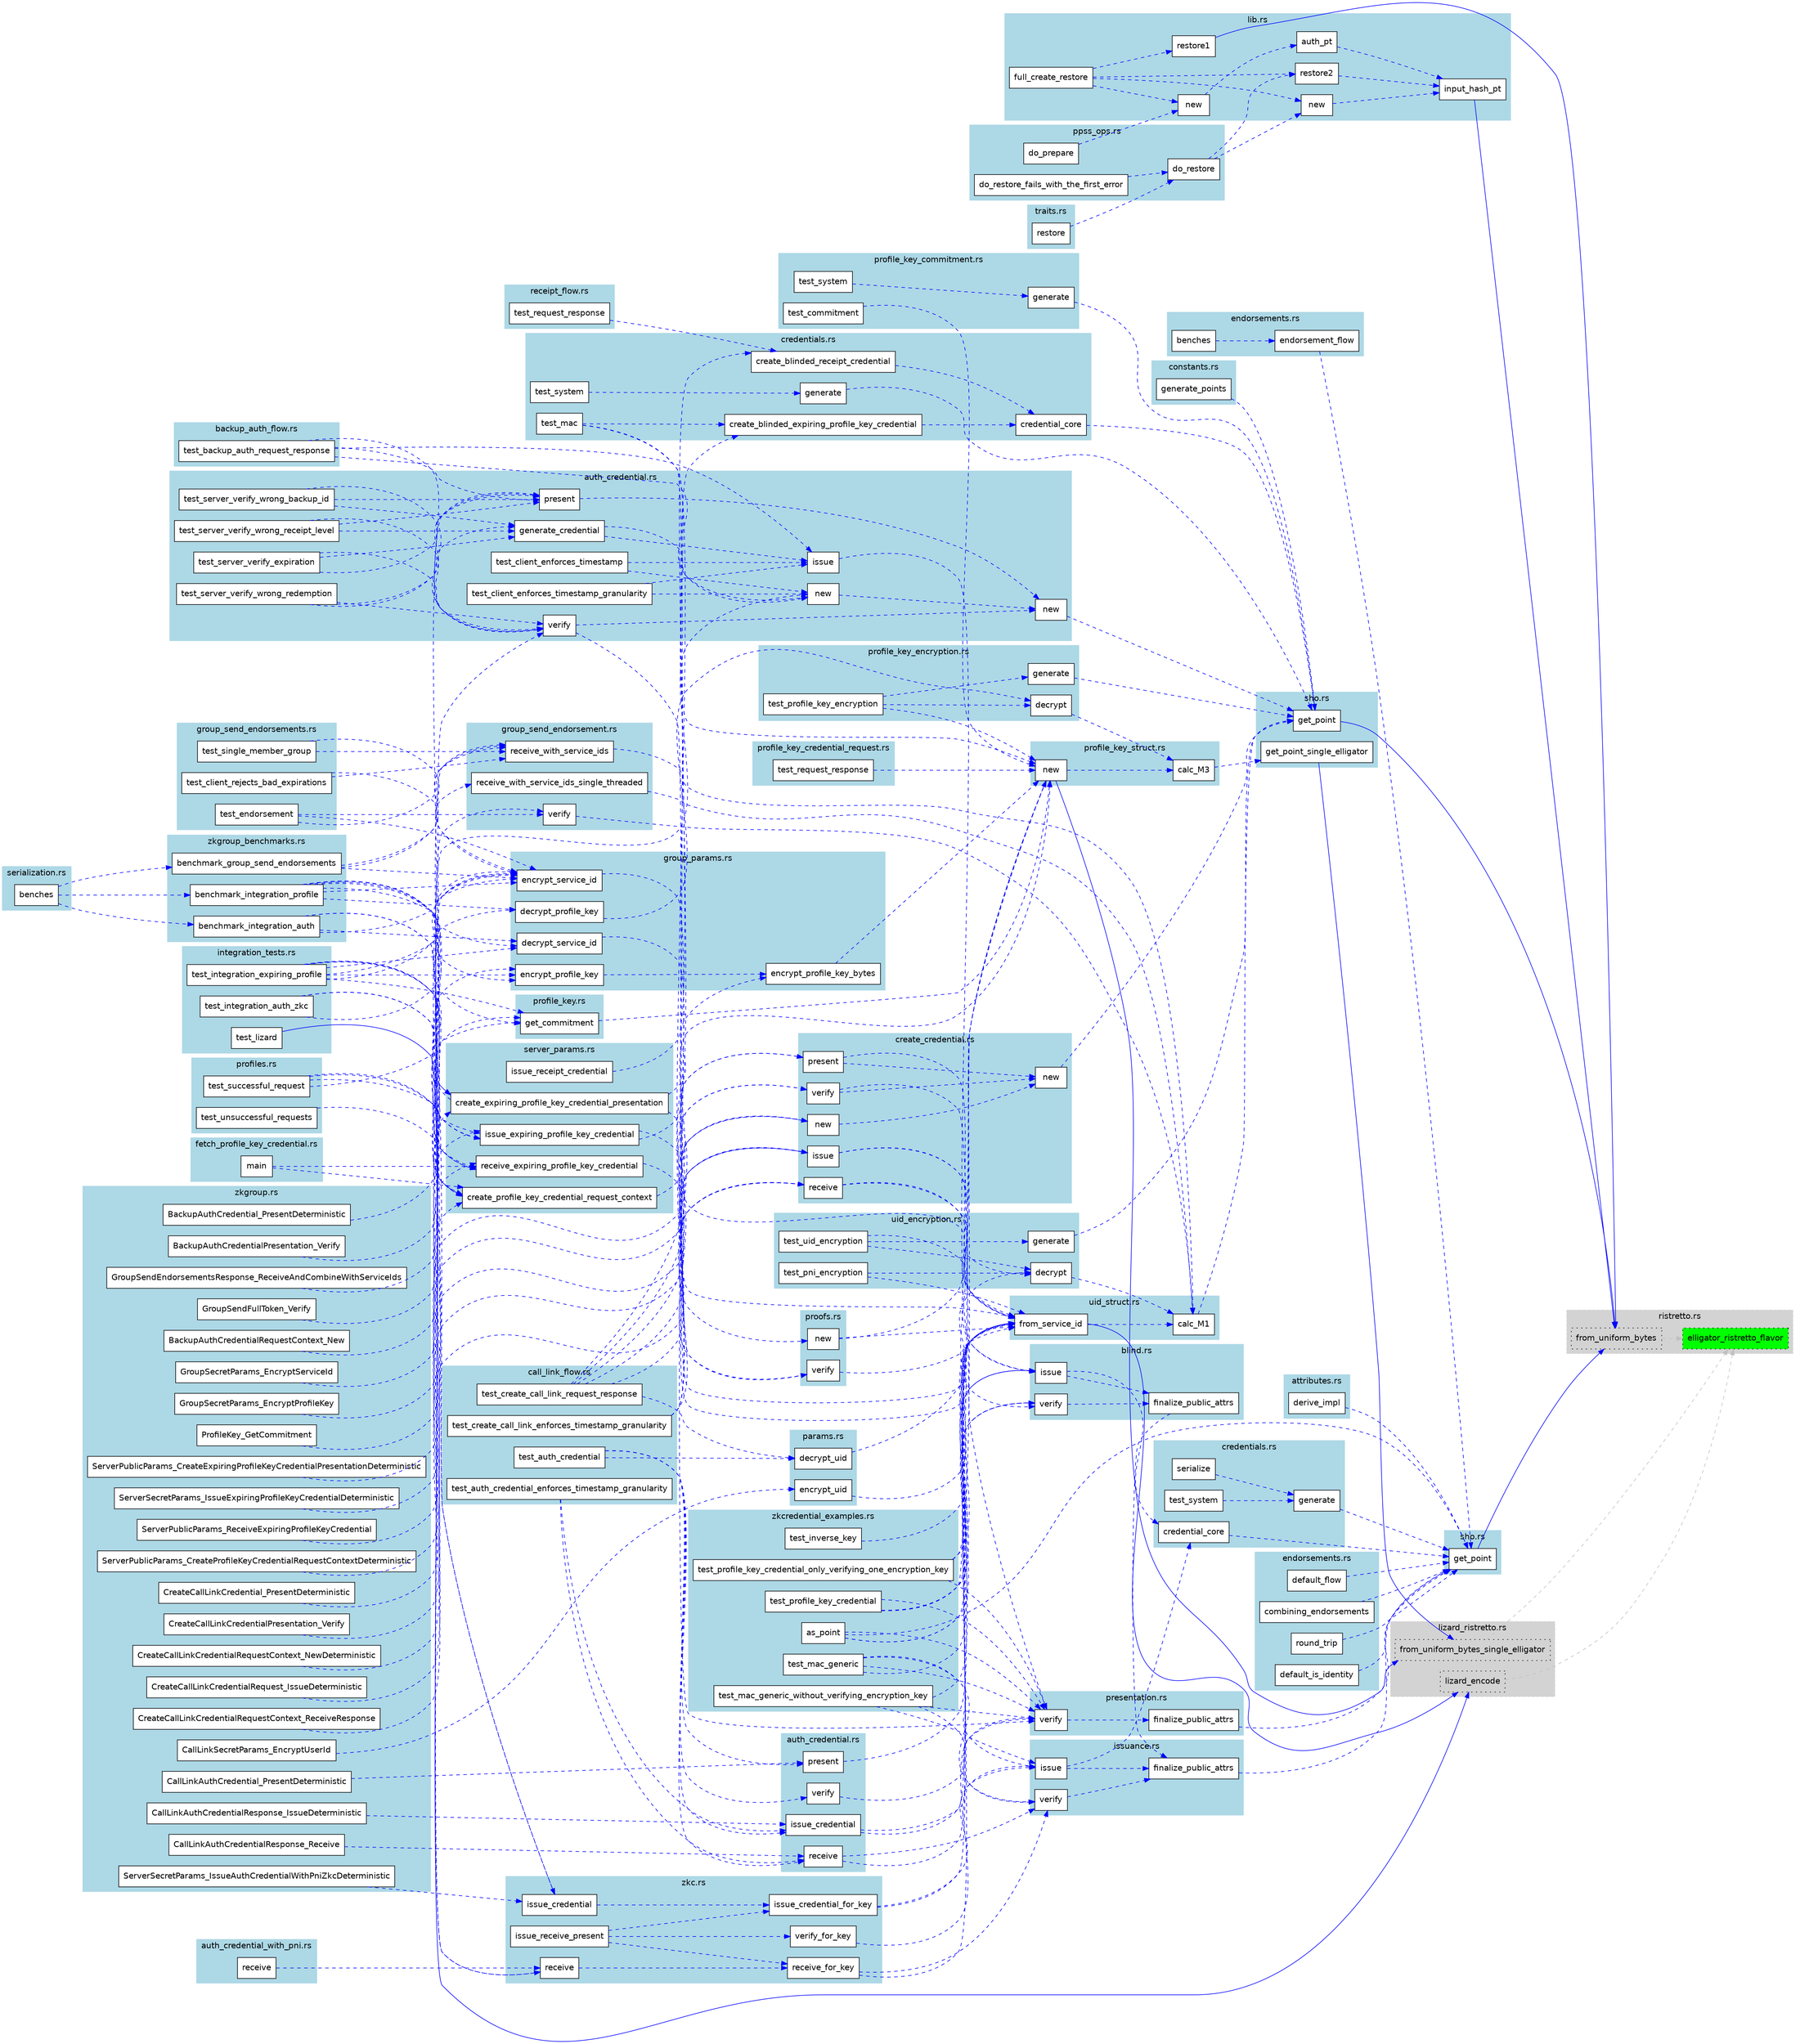 digraph function_subgraph {
  rankdir=LR;
  node [shape=box, style=filled, fontname=Helvetica];
  edge [color=gray];

  subgraph cluster_0 {
    label = "lizard_ristretto.rs";
    style=filled;
    color=lightgrey;
    style="filled,dotted";
    fontname=Helvetica;
    "rust-analyzer cargo curve25519-dalek 4.1.3 lizard/lizard_ristretto/impl#[RistrettoPoint]lizard_encode()." [label="lizard_encode", tooltip="    pub fn lizard_encode<D: Digest>(data: &[u8; 16]) -> RistrettoPoint     where         D: Digest<OutputSize = U32>,     {         let mut fe_bytes: [u8; 32] = Default::default();          let digest...", fillcolor=lightgray, style="filled,dotted"]
    "rust-analyzer cargo curve25519-dalek 4.1.3 lizard/lizard_ristretto/impl#[RistrettoPoint]from_uniform_bytes_single_elligator()." [label="from_uniform_bytes_single_elligator", tooltip="    pub fn from_uniform_bytes_single_elligator(bytes: &[u8; 32]) -> RistrettoPoint {         RistrettoPoint::elligator_ristretto_flavor(&FieldElement::from_bytes(bytes))     }", fillcolor=lightgray, style="filled,dotted"]
  }
  subgraph cluster_1 {
    label = "ristretto.rs";
    style=filled;
    color=lightgrey;
    style="filled,dotted";
    fontname=Helvetica;
    "rust-analyzer cargo curve25519-dalek 4.1.3 ristretto/impl#[RistrettoPoint]from_uniform_bytes()." [label="from_uniform_bytes", tooltip="    pub fn from_uniform_bytes(bytes: &[u8; 64]) -> RistrettoPoint {         // This follows the one-way map construction from the Ristretto RFC:         // https://datatracker.ietf.org/doc/html/draft-...", fillcolor=lightgray, style="filled,dotted"]
    "rust-analyzer cargo curve25519-dalek 4.1.3 ristretto/impl#[RistrettoPoint]elligator_ristretto_flavor()." [label="elligator_ristretto_flavor", tooltip="    pub(crate) fn elligator_ristretto_flavor(r_0: &FieldElement) -> RistrettoPoint {         let i = &constants::SQRT_M1;         let d = &constants::EDWARDS_D;         let one_minus_d_sq = &constants...", fillcolor=green, style="filled,dotted"]
  }
  subgraph cluster_2 {
    label = "zkgroup.rs";
    style=filled;
    color=lightblue;
    fontname=Helvetica;
    "rust-analyzer cargo libsignal-bridge 0.1.0 zkgroup/CreateCallLinkCredentialPresentation_Verify()." [label="CreateCallLinkCredentialPresentation_Verify", tooltip="fn CreateCallLinkCredentialPresentation_Verify(     presentation_bytes: &[u8],     room_id: &[u8],     now: Timestamp,     server_params_bytes: &[u8],     call_link_params_bytes: &[u8], ) -> Result<()...", fillcolor=white, style="filled"]
    "rust-analyzer cargo libsignal-bridge 0.1.0 zkgroup/ServerSecretParams_IssueAuthCredentialWithPniZkcDeterministic()." [label="ServerSecretParams_IssueAuthCredentialWithPniZkcDeterministic", tooltip="fn ServerSecretParams_IssueAuthCredentialWithPniZkcDeterministic(     server_secret_params: &ServerSecretParams,     randomness: &[u8; RANDOMNESS_LEN],     aci: Aci,     pni: Pni,     redemption_time:...", fillcolor=white, style="filled"]
    "rust-analyzer cargo libsignal-bridge 0.1.0 zkgroup/CallLinkSecretParams_EncryptUserId()." [label="CallLinkSecretParams_EncryptUserId", tooltip="fn CallLinkSecretParams_EncryptUserId(     params_bytes: &[u8],     user_id: Aci, ) -> Serialized<UuidCiphertext> {     let params = zkgroup::deserialize::<CallLinkSecretParams>(params_bytes)         ...", fillcolor=white, style="filled"]
    "rust-analyzer cargo libsignal-bridge 0.1.0 zkgroup/ServerPublicParams_CreateProfileKeyCredentialRequestContextDeterministic()." [label="ServerPublicParams_CreateProfileKeyCredentialRequestContextDeterministic", tooltip="fn ServerPublicParams_CreateProfileKeyCredentialRequestContextDeterministic(     server_public_params: &ServerPublicParams,     randomness: &[u8; RANDOMNESS_LEN],     user_id: Aci,     profile_key: Se...", fillcolor=white, style="filled"]
    "rust-analyzer cargo libsignal-bridge 0.1.0 zkgroup/GroupSendFullToken_Verify()." [label="GroupSendFullToken_Verify", tooltip="fn GroupSendFullToken_Verify(     token: &[u8],     user_ids: ServiceIdSequence<'_>,     now: Timestamp,     key_pair: &[u8], ) -> Result<(), ZkGroupVerificationFailure> {     let token = zkgroup::des...", fillcolor=white, style="filled"]
    "rust-analyzer cargo libsignal-bridge 0.1.0 zkgroup/GroupSendEndorsementsResponse_ReceiveAndCombineWithServiceIds()." [label="GroupSendEndorsementsResponse_ReceiveAndCombineWithServiceIds", tooltip="fn GroupSendEndorsementsResponse_ReceiveAndCombineWithServiceIds(     response_bytes: &[u8],     group_members: ServiceIdSequence<'_>,     local_user: ServiceId,     now: Timestamp,     group_params: ...", fillcolor=white, style="filled"]
    "rust-analyzer cargo libsignal-bridge 0.1.0 zkgroup/GroupSecretParams_EncryptServiceId()." [label="GroupSecretParams_EncryptServiceId", tooltip="fn GroupSecretParams_EncryptServiceId(     params: Serialized<GroupSecretParams>,     service_id: ServiceId, ) -> Serialized<UuidCiphertext> {     params.encrypt_service_id(service_id).into() }", fillcolor=white, style="filled"]
    "rust-analyzer cargo libsignal-bridge 0.1.0 zkgroup/ServerSecretParams_IssueExpiringProfileKeyCredentialDeterministic()." [label="ServerSecretParams_IssueExpiringProfileKeyCredentialDeterministic", tooltip="fn ServerSecretParams_IssueExpiringProfileKeyCredentialDeterministic(     server_secret_params: &ServerSecretParams,     randomness: &[u8; RANDOMNESS_LEN],     request: Serialized<ProfileKeyCredential...", fillcolor=white, style="filled"]
    "rust-analyzer cargo libsignal-bridge 0.1.0 zkgroup/ServerPublicParams_CreateExpiringProfileKeyCredentialPresentationDeterministic()." [label="ServerPublicParams_CreateExpiringProfileKeyCredentialPresentationDeterministic", tooltip="fn ServerPublicParams_CreateExpiringProfileKeyCredentialPresentationDeterministic(     server_public_params: &ServerPublicParams,     randomness: &[u8; RANDOMNESS_LEN],     group_secret_params: Serial...", fillcolor=white, style="filled"]
    "rust-analyzer cargo libsignal-bridge 0.1.0 zkgroup/CreateCallLinkCredentialRequest_IssueDeterministic()." [label="CreateCallLinkCredentialRequest_IssueDeterministic", tooltip="fn CreateCallLinkCredentialRequest_IssueDeterministic(     request_bytes: &[u8],     user_id: Aci,     timestamp: Timestamp,     params_bytes: &[u8],     randomness: &[u8; RANDOMNESS_LEN], ) -> Vec<u8...", fillcolor=white, style="filled"]
    "rust-analyzer cargo libsignal-bridge 0.1.0 zkgroup/BackupAuthCredentialRequestContext_New()." [label="BackupAuthCredentialRequestContext_New", tooltip="fn BackupAuthCredentialRequestContext_New(backup_key: &[u8; 32], uuid: Uuid) -> Vec<u8> {     let backup_key: libsignal_account_keys::BackupKey =         libsignal_account_keys::BackupKey(*backup_key)...", fillcolor=white, style="filled"]
    "rust-analyzer cargo libsignal-bridge 0.1.0 zkgroup/CallLinkAuthCredentialResponse_Receive()." [label="CallLinkAuthCredentialResponse_Receive", tooltip="fn CallLinkAuthCredentialResponse_Receive(     response_bytes: &[u8],     user_id: Aci,     redemption_time: Timestamp,     params_bytes: &[u8], ) -> Result<Vec<u8>, ZkGroupVerificationFailure> {     ...", fillcolor=white, style="filled"]
    "rust-analyzer cargo libsignal-bridge 0.1.0 zkgroup/CallLinkAuthCredentialResponse_IssueDeterministic()." [label="CallLinkAuthCredentialResponse_IssueDeterministic", tooltip="fn CallLinkAuthCredentialResponse_IssueDeterministic(     user_id: Aci,     redemption_time: Timestamp,     params_bytes: &[u8],     randomness: &[u8; RANDOMNESS_LEN], ) -> Vec<u8> {     let params = ...", fillcolor=white, style="filled"]
    "rust-analyzer cargo libsignal-bridge 0.1.0 zkgroup/CreateCallLinkCredential_PresentDeterministic()." [label="CreateCallLinkCredential_PresentDeterministic", tooltip="fn CreateCallLinkCredential_PresentDeterministic(     credential_bytes: &[u8],     room_id: &[u8],     user_id: Aci,     server_params_bytes: &[u8],     call_link_params_bytes: &[u8],     randomness: ...", fillcolor=white, style="filled"]
    "rust-analyzer cargo libsignal-bridge 0.1.0 zkgroup/GroupSecretParams_EncryptProfileKey()." [label="GroupSecretParams_EncryptProfileKey", tooltip="fn GroupSecretParams_EncryptProfileKey(     params: Serialized<GroupSecretParams>,     profile_key: Serialized<ProfileKey>,     user_id: Aci, ) -> Serialized<ProfileKeyCiphertext> {     params        ...", fillcolor=white, style="filled"]
    "rust-analyzer cargo libsignal-bridge 0.1.0 zkgroup/CreateCallLinkCredentialRequestContext_NewDeterministic()." [label="CreateCallLinkCredentialRequestContext_NewDeterministic", tooltip="fn CreateCallLinkCredentialRequestContext_NewDeterministic(     room_id: &[u8],     randomness: &[u8; RANDOMNESS_LEN], ) -> Vec<u8> {     let context = CreateCallLinkCredentialRequestContext::new(room...", fillcolor=white, style="filled"]
    "rust-analyzer cargo libsignal-bridge 0.1.0 zkgroup/BackupAuthCredentialPresentation_Verify()." [label="BackupAuthCredentialPresentation_Verify", tooltip="fn BackupAuthCredentialPresentation_Verify(     presentation_bytes: &[u8],     now: Timestamp,     server_params_bytes: &[u8], ) -> Result<(), ZkGroupVerificationFailure> {     let presentation = binc...", fillcolor=white, style="filled"]
    "rust-analyzer cargo libsignal-bridge 0.1.0 zkgroup/ServerPublicParams_ReceiveExpiringProfileKeyCredential()." [label="ServerPublicParams_ReceiveExpiringProfileKeyCredential", tooltip="fn ServerPublicParams_ReceiveExpiringProfileKeyCredential(     server_public_params: &ServerPublicParams,     request_context: Serialized<ProfileKeyCredentialRequestContext>,     response: Serialized<...", fillcolor=white, style="filled"]
    "rust-analyzer cargo libsignal-bridge 0.1.0 zkgroup/ProfileKey_GetCommitment()." [label="ProfileKey_GetCommitment", tooltip="fn ProfileKey_GetCommitment(     profile_key: Serialized<ProfileKey>,     user_id: Aci, ) -> Serialized<ProfileKeyCommitment> {     profile_key.get_commitment(user_id).into() }", fillcolor=white, style="filled"]
    "rust-analyzer cargo libsignal-bridge 0.1.0 zkgroup/CallLinkAuthCredential_PresentDeterministic()." [label="CallLinkAuthCredential_PresentDeterministic", tooltip="fn CallLinkAuthCredential_PresentDeterministic(     credential_bytes: &[u8],     user_id: Aci,     redemption_time: Timestamp,     server_params_bytes: &[u8],     call_link_params_bytes: &[u8],     ra...", fillcolor=white, style="filled"]
    "rust-analyzer cargo libsignal-bridge 0.1.0 zkgroup/BackupAuthCredential_PresentDeterministic()." [label="BackupAuthCredential_PresentDeterministic", tooltip="fn BackupAuthCredential_PresentDeterministic(     credential_bytes: &[u8],     server_params_bytes: &[u8],     randomness: &[u8; RANDOMNESS_LEN], ) -> Result<Vec<u8>, ZkGroupVerificationFailure> {    ...", fillcolor=white, style="filled"]
    "rust-analyzer cargo libsignal-bridge 0.1.0 zkgroup/CreateCallLinkCredentialRequestContext_ReceiveResponse()." [label="CreateCallLinkCredentialRequestContext_ReceiveResponse", tooltip="fn CreateCallLinkCredentialRequestContext_ReceiveResponse(     context_bytes: &[u8],     response_bytes: &[u8],     user_id: Aci,     params_bytes: &[u8], ) -> Result<Vec<u8>, ZkGroupVerificationFailu...", fillcolor=white, style="filled"]
  }
  subgraph cluster_3 {
    label = "fetch_profile_key_credential.rs";
    style=filled;
    color=lightblue;
    fontname=Helvetica;
    "rust-analyzer cargo libsignal-net-chat 0.1.0 main()." [label="main", tooltip="async fn main() -> anyhow::Result<()> {     env_logger::builder()         .filter_module(module_path!(), log::LevelFilter::Info)         .parse_default_env()         .init();      let Config {        ...", fillcolor=white, style="filled"]
  }
  subgraph cluster_4 {
    label = "profiles.rs";
    style=filled;
    color=lightblue;
    fontname=Helvetica;
    "rust-analyzer cargo libsignal-net-chat 0.1.0 ws/profiles/test/test_unsuccessful_requests()." [label="test_unsuccessful_requests", tooltip="    async fn test_unsuccessful_requests(         response: chat::Response,     ) -> RequestError<ProfileKeyCredentialRequestError> {         let randomness = zkgroup::TEST_ARRAY_32;         let server...", fillcolor=white, style="filled"]
    "rust-analyzer cargo libsignal-net-chat 0.1.0 ws/profiles/test/test_successful_request()." [label="test_successful_request", tooltip="    async fn test_successful_request() {         let randomness = zkgroup::TEST_ARRAY_32;         let server_params = zkgroup::ServerSecretParams::generate(randomness);         let aci = Aci::parse_fr...", fillcolor=white, style="filled"]
  }
  subgraph cluster_5 {
    label = "ppss_ops.rs";
    style=filled;
    color=lightblue;
    fontname=Helvetica;
    "rust-analyzer cargo libsignal-net 0.1.0 svrb/ppss_ops/do_prepare()." [label="do_prepare", tooltip="pub fn do_prepare<Env: PpssSetup>(password: &[u8]) -> Backup4 {     let server_ids = Env::server_ids();     let mut rng = OsRng.unwrap_err();     Backup4::new(         server_ids.as_ref(),         pas...", fillcolor=white, style="filled"]
    "rust-analyzer cargo libsignal-net 0.1.0 svrb/ppss_ops/test/do_restore_fails_with_the_first_error()." [label="do_restore_fails_with_the_first_error", tooltip="    async fn do_restore_fails_with_the_first_error() {         let result = do_restore::<TestEnv>(NotConnectedResults, b' ' ).await;         assert_matches!(result, Err(crate::svrb::Error::ConnectionT...", fillcolor=white, style="filled"]
    "rust-analyzer cargo libsignal-net 0.1.0 svrb/ppss_ops/do_restore()." [label="do_restore", tooltip="pub async fn do_restore<Env: PpssSetup>(     connect_results: impl IntoConnectionResults,     password: &[u8], ) -> Result<Secret, Error> {     let mut rng = OsRng.unwrap_err();     let ConnectionCont...", fillcolor=white, style="filled"]
  }
  subgraph cluster_6 {
    label = "traits.rs";
    style=filled;
    color=lightblue;
    fontname=Helvetica;
    "rust-analyzer cargo libsignal-net 0.1.0 svrb/traits/impl#[T][Restore]restore()." [label="restore", tooltip="    async fn restore(&self, password: &[u8]) -> Result<Secret, Error> {         ppss_ops::do_restore::<T::Env>(self.connect().await, password).await     }", fillcolor=white, style="filled"]
  }
  subgraph cluster_7 {
    label = "lib.rs";
    style=filled;
    color=lightblue;
    fontname=Helvetica;
    "rust-analyzer cargo libsignal-svrb 0.1.0 impl#[Backup4]new()." [label="new", tooltip="    pub fn new<R: Rng + CryptoRng>(         server_ids: &[u64],         password: &[u8],         max_tries: NonZeroU32,         rng: &mut R,     ) -> Self {         assert!(!server_ids.is_empty());   ...", fillcolor=white, style="filled"]
    "rust-analyzer cargo libsignal-svrb 0.1.0 input_hash_pt()." [label="input_hash_pt", tooltip="fn input_hash_pt(input: &[u8; 64]) -> RistrettoPoint {     RistrettoPoint::from_uniform_bytes(input) }", fillcolor=white, style="filled"]
    "rust-analyzer cargo libsignal-svrb 0.1.0 impl#[`Restore1<'a>`]restore2()." [label="restore2", tooltip="    pub fn restore2<R: Rng + CryptoRng>(         self,         responses1_bytes: &[Vec<u8>],         handshake_hashes: &[&[u8]],         rng: &mut R,     ) -> Result<Restore2<'a>, Error> {         if ...", fillcolor=white, style="filled"]
    "rust-analyzer cargo libsignal-svrb 0.1.0 test/impl#[TestServer]restore1()." [label="restore1", tooltip="        fn restore1(&mut self, req_bytes: &[u8]) -> Vec<u8> {             let req = match svrb::Request4::decode(req_bytes)                 .expect(' decode Request4' )                 .inner         ...", fillcolor=white, style="filled"]
    "rust-analyzer cargo libsignal-svrb 0.1.0 impl#[`Restore1<'a>`]new()." [label="new", tooltip="    pub fn new<R: Rng + CryptoRng>(server_ids: &'a [u64], password: &[u8], rng: &mut R) -> Self {         let blind = random_scalar(rng);         let input = password_to_uniform_input(password);      ...", fillcolor=white, style="filled"]
    "rust-analyzer cargo libsignal-svrb 0.1.0 test/full_create_restore()." [label="full_create_restore", tooltip="    fn full_create_restore() {         let mut rng = OsRng.unwrap_err();         let server_ids = vec![1u64, 2u64, 3u64];         let mut servers = server_ids             .iter()             .map(|_| ...", fillcolor=white, style="filled"]
    "rust-analyzer cargo libsignal-svrb 0.1.0 auth_pt()." [label="auth_pt", tooltip="fn auth_pt(input: &[u8; 64], k_oprf: &Scalar) -> RistrettoPoint {     input_hash_pt(input) * k_oprf }", fillcolor=white, style="filled"]
  }
  subgraph cluster_8 {
    label = "constants.rs";
    style=filled;
    color=lightblue;
    fontname=Helvetica;
    "rust-analyzer cargo usernames 0.1.0 constants/test/generate_points()." [label="generate_points", tooltip="    fn generate_points() {         let mut sho = Sho::new(b' Signal_Username_20230130_Constant_Points_Generate' , b' ' );         for p in BASE_POINTS.iter() {             assert_eq!(&sho.get_point(),...", fillcolor=white, style="filled"]
  }
  subgraph cluster_9 {
    label = "endorsements.rs";
    style=filled;
    color=lightblue;
    fontname=Helvetica;
    "rust-analyzer cargo zkcredential 0.1.0 endorsement_flow()." [label="endorsement_flow", tooltip="fn endorsement_flow(c: &mut Criterion) {     let mut group = c.benchmark_group(' endorsements' );      let mut input_sho = poksho::ShoSha256::new(b' test' );     let inputs: Vec<RistrettoPoint> = (0.....", fillcolor=white, style="filled"]
    "rust-analyzer cargo zkcredential 0.1.0 benches()." [label="benches", tooltip="criterion_group!(benches, endorsement_flow, key_derivation); criterion_main!(benches);", fillcolor=white, style="filled"]
  }
  subgraph cluster_10 {
    label = "attributes.rs";
    style=filled;
    color=lightblue;
    fontname=Helvetica;
    "rust-analyzer cargo zkcredential 0.1.0 attributes/derive_impl()." [label="derive_impl", tooltip="    fn derive_impl<D: Domain>() -> [RistrettoPoint; 2] {         let mut sho = poksho::ShoHmacSha256::new(b' Signal_ZKCredential_Domain_20231011' );         sho.absorb_and_ratchet(D::ID.as_bytes());  ...", fillcolor=white, style="filled"]
  }
  subgraph cluster_11 {
    label = "credentials.rs";
    style=filled;
    color=lightblue;
    fontname=Helvetica;
    "rust-analyzer cargo zkcredential 0.1.0 credentials/impl#[CredentialPrivateKey]credential_core()." [label="credential_core", tooltip="    pub(crate) fn credential_core(&self, M: &[RistrettoPoint], sho: &mut dyn ShoApi) -> Credential {         assert!(             M.len() <= NUM_SUPPORTED_ATTRS,             ' more than {NUM_SUPPORTED...", fillcolor=white, style="filled"]
    "rust-analyzer cargo zkcredential 0.1.0 credentials/impl#[CredentialKeyPair][Serialize]serialize()." [label="serialize", tooltip="    fn serialize<S>(&self, serializer: S) -> Result<S::Ok, S::Error>     where         S: serde::Serializer,     {         self.private_key.serialize(serializer)     }", fillcolor=white, style="filled"]
    "rust-analyzer cargo zkcredential 0.1.0 credentials/impl#[SystemParams]generate()." [label="generate", tooltip="    fn generate() -> Self {         let mut sho = ShoSha256::new(b' Signal_ZKCredential_ConstantSystemParams_generate_20230410' );         let G_w = sho.get_point();         let G_wprime = sho.get_poi...", fillcolor=white, style="filled"]
    "rust-analyzer cargo zkcredential 0.1.0 credentials/tests/test_system()." [label="test_system", tooltip="    fn test_system() {         let params = SystemParams::generate();         let serialized = bincode::serialize(&params).expect(' can serialize' );         println!(' PARAMS = {serialized:#x?}' );  ...", fillcolor=white, style="filled"]
  }
  subgraph cluster_12 {
    label = "endorsements.rs";
    style=filled;
    color=lightblue;
    fontname=Helvetica;
    "rust-analyzer cargo zkcredential 0.1.0 endorsements/tests/default_flow()." [label="default_flow", tooltip="    fn default_flow() {         let mut input_sho = poksho::ShoSha256::new(b' test' );         let root_key = ServerRootKeyPair::generate([42; RANDOMNESS_LEN]);          // Client          let client_...", fillcolor=white, style="filled"]
    "rust-analyzer cargo zkcredential 0.1.0 endorsements/tests/combining_endorsements()." [label="combining_endorsements", tooltip="    fn combining_endorsements() {         let mut input_sho = poksho::ShoSha256::new(b' test' );         let root_key = ServerRootKeyPair::generate([42; RANDOMNESS_LEN]);          // Client          l...", fillcolor=white, style="filled"]
    "rust-analyzer cargo zkcredential 0.1.0 endorsements/tests/round_trip()." [label="round_trip", tooltip="        fn round_trip<T: Serialize + for<'a> Deserialize<'a> + PartialDefault>(             value: &T,             expected_len: usize,         ) {             let bincode_options = bincode::DefaultOp...", fillcolor=white, style="filled"]
    "rust-analyzer cargo zkcredential 0.1.0 endorsements/tests/default_is_identity()." [label="default_is_identity", tooltip="    fn default_is_identity() {         assert_eq!(Endorsement::combine([]).R, Endorsement::default().R);          let mut input_sho = poksho::ShoSha256::new(b' test' );         let root_key = ServerRo...", fillcolor=white, style="filled"]
  }
  subgraph cluster_13 {
    label = "issuance.rs";
    style=filled;
    color=lightblue;
    fontname=Helvetica;
    "rust-analyzer cargo zkcredential 0.1.0 issuance/impl#[`IssuanceProofBuilder<'a>`]verify()." [label="verify", tooltip="    pub fn verify(         mut self,         public_key: &CredentialPublicKey,         // Even though it would work with a borrow, this deliberately consumes         // IssuanceProof to indicate that ...", fillcolor=white, style="filled"]
    "rust-analyzer cargo zkcredential 0.1.0 issuance/impl#[`IssuanceProofBuilder<'a>`]issue()." [label="issue", tooltip="    pub fn issue(         mut self,         key_pair: &CredentialKeyPair,         randomness: [u8; RANDOMNESS_LEN],     ) -> IssuanceProof {         self.finalize_public_attrs();          let mut sho ...", fillcolor=white, style="filled"]
    "rust-analyzer cargo zkcredential 0.1.0 issuance/impl#[`IssuanceProofBuilder<'a>`]finalize_public_attrs()." [label="finalize_public_attrs", tooltip="    fn finalize_public_attrs(&mut self) {         debug_assert!(self.attr_points[0] == RistrettoPoint::identity());         self.attr_points[0] = self.public_attrs.get_point();     }", fillcolor=white, style="filled"]
  }
  subgraph cluster_14 {
    label = "blind.rs";
    style=filled;
    color=lightblue;
    fontname=Helvetica;
    "rust-analyzer cargo zkcredential 0.1.0 issuance/blind/impl#[`BlindedIssuanceProofBuilder<'_>`]issue()." [label="issue", tooltip="    pub fn issue(         mut self,         key_pair: &CredentialKeyPair,         blinding_key: &BlindingPublicKey,         randomness: [u8; RANDOMNESS_LEN],     ) -> BlindedIssuanceProof {         se...", fillcolor=white, style="filled"]
    "rust-analyzer cargo zkcredential 0.1.0 issuance/blind/impl#[`BlindedIssuanceProofBuilder<'_>`]finalize_public_attrs()." [label="finalize_public_attrs", tooltip="    fn finalize_public_attrs(&mut self) {         self.inner.finalize_public_attrs()     }", fillcolor=white, style="filled"]
    "rust-analyzer cargo zkcredential 0.1.0 issuance/blind/impl#[`BlindedIssuanceProofBuilder<'_>`]verify()." [label="verify", tooltip="    pub fn verify(         mut self,         public_key: &CredentialPublicKey,         blinding_key: &BlindingKeyPair,         proof: BlindedIssuanceProof,     ) -> Result<Credential, VerificationFail...", fillcolor=white, style="filled"]
  }
  subgraph cluster_15 {
    label = "presentation.rs";
    style=filled;
    color=lightblue;
    fontname=Helvetica;
    "rust-analyzer cargo zkcredential 0.1.0 presentation/impl#[`PresentationProofVerifier<'a>`]verify()." [label="verify", tooltip="    pub fn verify(         mut self,         key_pair: &CredentialKeyPair,         proof: &PresentationProof,     ) -> Result<(), VerificationFailure> {         self.finalize_public_attrs();          ...", fillcolor=white, style="filled"]
    "rust-analyzer cargo zkcredential 0.1.0 presentation/impl#[`PresentationProofVerifier<'a>`]finalize_public_attrs()." [label="finalize_public_attrs", tooltip="    fn finalize_public_attrs(&mut self) {         debug_assert!(self.core.attr_points[0] == RistrettoPoint::identity());         self.core.attr_points[0] = self.public_attrs.get_point();     }", fillcolor=white, style="filled"]
  }
  subgraph cluster_16 {
    label = "sho.rs";
    style=filled;
    color=lightblue;
    fontname=Helvetica;
    "rust-analyzer cargo zkcredential 0.1.0 sho/ShoExt#get_point()." [label="get_point", tooltip="    fn get_point(&mut self) -> RistrettoPoint {         let mut point_bytes = [0u8; 64];         self.squeeze_and_ratchet_into(&mut point_bytes);         RistrettoPoint::from_uniform_bytes(&point_byte...", fillcolor=white, style="filled"]
  }
  subgraph cluster_17 {
    label = "serialization.rs";
    style=filled;
    color=lightblue;
    fontname=Helvetica;
    "rust-analyzer cargo zkgroup 0.9.0 benches()." [label="benches", tooltip="criterion_group!(benches, bench_server_param_serialization,); criterion_main!(benches);", fillcolor=white, style="filled"]
  }
  subgraph cluster_18 {
    label = "zkgroup_benchmarks.rs";
    style=filled;
    color=lightblue;
    fontname=Helvetica;
    "rust-analyzer cargo zkgroup 0.9.0 benchmark_integration_auth()." [label="benchmark_integration_auth", tooltip="fn benchmark_integration_auth(c: &mut Criterion) {     let server_secret_params = zkgroup::ServerSecretParams::generate(zkgroup::TEST_ARRAY_32);     let server_public_params = server_secret_params.get...", fillcolor=white, style="filled"]
    "rust-analyzer cargo zkgroup 0.9.0 benchmark_integration_profile()." [label="benchmark_integration_profile", tooltip="pub fn benchmark_integration_profile(c: &mut Criterion) {     // SERVER     let server_secret_params = zkgroup::ServerSecretParams::generate(zkgroup::TEST_ARRAY_32);     let server_public_params = ser...", fillcolor=white, style="filled"]
    "rust-analyzer cargo zkgroup 0.9.0 benchmark_group_send_endorsements()." [label="benchmark_group_send_endorsements", tooltip="pub fn benchmark_group_send_endorsements(c: &mut Criterion) {     const DAY_ALIGNED_TIMESTAMP: zkgroup::Timestamp =         zkgroup::Timestamp::from_epoch_seconds(1681344000); // 2023-04-13 00:00:00 U...", fillcolor=white, style="filled"]
  }
  subgraph cluster_19 {
    label = "auth_credential_with_pni.rs";
    style=filled;
    color=lightblue;
    fontname=Helvetica;
    "rust-analyzer cargo zkgroup 0.9.0 api/auth/auth_credential_with_pni/impl#[AuthCredentialWithPniResponse]receive()." [label="receive", tooltip="    pub fn receive(         self,         public_params: &ServerPublicParams,         aci: Aci,         pni: Pni,         redemption_time: crate::Timestamp,     ) -> Result<AuthCredentialWithPni, ZkGr...", fillcolor=white, style="filled"]
  }
  subgraph cluster_20 {
    label = "zkc.rs";
    style=filled;
    color=lightblue;
    fontname=Helvetica;
    "rust-analyzer cargo zkgroup 0.9.0 api/auth/auth_credential_with_pni/zkc/impl#[AuthCredentialWithPniZkcResponse]receive()." [label="receive", tooltip="    pub fn receive(         self,         aci: Aci,         pni: Pni,         redemption_time: Timestamp,         public_params: &ServerPublicParams,     ) -> Result<AuthCredentialWithPniZkc, ZkGroupV...", fillcolor=white, style="filled"]
    "rust-analyzer cargo zkgroup 0.9.0 api/auth/auth_credential_with_pni/zkc/impl#[AuthCredentialWithPniZkcResponse]issue_credential_for_key()." [label="issue_credential_for_key", tooltip="    pub(crate) fn issue_credential_for_key(         aci: Aci,         pni: Pni,         redemption_time: Timestamp,         credential_key: &CredentialKeyPair,         randomness: RandomnessBytes,    ...", fillcolor=white, style="filled"]
    "rust-analyzer cargo zkgroup 0.9.0 api/auth/auth_credential_with_pni/zkc/impl#[AuthCredentialWithPniZkcResponse]issue_credential()." [label="issue_credential", tooltip="    pub fn issue_credential(         aci: Aci,         pni: Pni,         redemption_time: Timestamp,         params: &ServerSecretParams,         randomness: RandomnessBytes,     ) -> Self {         S...", fillcolor=white, style="filled"]
    "rust-analyzer cargo zkgroup 0.9.0 api/auth/auth_credential_with_pni/zkc/impl#[AuthCredentialWithPniZkcPresentation]verify_for_key()." [label="verify_for_key", tooltip="    pub(crate) fn verify_for_key(         &self,         credential_key: &CredentialKeyPair,         group_public_params: &GroupPublicParams,         redemption_time: Timestamp,     ) -> Result<(), Zk...", fillcolor=white, style="filled"]
    "rust-analyzer cargo zkgroup 0.9.0 api/auth/auth_credential_with_pni/zkc/test/issue_receive_present()." [label="issue_receive_present", tooltip="    fn issue_receive_present() {         const ACI: Aci = Aci::from_uuid_bytes([b'a'; 16]);         const PNI: Pni = Pni::from_uuid_bytes([b'p'; 16]);         const REDEMPTION_TIME: Timestamp = Timest...", fillcolor=white, style="filled"]
    "rust-analyzer cargo zkgroup 0.9.0 api/auth/auth_credential_with_pni/zkc/impl#[AuthCredentialWithPniZkcResponse]receive_for_key()." [label="receive_for_key", tooltip="    pub(crate) fn receive_for_key(         self,         aci: Aci,         pni: Pni,         redemption_time: Timestamp,         public_key: &CredentialPublicKey,     ) -> Result<AuthCredentialWithPni...", fillcolor=white, style="filled"]
  }
  subgraph cluster_21 {
    label = "auth_credential.rs";
    style=filled;
    color=lightblue;
    fontname=Helvetica;
    "rust-analyzer cargo zkgroup 0.9.0 api/backups/auth_credential/impl#[BackupAuthCredentialRequest]issue()." [label="issue", tooltip="    pub fn issue(         &self,         redemption_time: Timestamp,         backup_level: BackupLevel,         credential_type: BackupCredentialType,         params: &GenericServerSecretParams,      ...", fillcolor=white, style="filled"]
    "rust-analyzer cargo zkgroup 0.9.0 api/backups/auth_credential/impl#[BackupAuthCredentialRequestContext]new()." [label="new", tooltip="    pub fn new<const VERSION: u8>(         backup_key: &libsignal_account_keys::BackupKey<VERSION>,         aci: libsignal_core::Aci,     ) -> Self {         // derive the backup-id (blinded in the is...", fillcolor=white, style="filled"]
    "rust-analyzer cargo zkgroup 0.9.0 api/backups/auth_credential/impl#[BackupAuthCredential]present()." [label="present", tooltip="    pub fn present(         &self,         server_params: &GenericServerPublicParams,         randomness: RandomnessBytes,     ) -> BackupAuthCredentialPresentation {         BackupAuthCredentialPrese...", fillcolor=white, style="filled"]
    "rust-analyzer cargo zkgroup 0.9.0 api/backups/auth_credential/impl#[BackupAuthCredentialPresentation]verify()." [label="verify", tooltip="    pub fn verify(         &self,         current_time: Timestamp,         server_params: &GenericServerSecretParams,     ) -> Result<(), ZkGroupVerificationFailure> {         let acceptable_start_tim...", fillcolor=white, style="filled"]
    "rust-analyzer cargo zkgroup 0.9.0 api/backups/auth_credential/tests/generate_credential()." [label="generate_credential", tooltip="    fn generate_credential(redemption_time: Timestamp) -> BackupAuthCredential {         // client generated materials; issuance request         let request_context = BackupAuthCredentialRequestContex...", fillcolor=white, style="filled"]
    "rust-analyzer cargo zkgroup 0.9.0 api/backups/auth_credential/tests/test_server_verify_wrong_backup_id()." [label="test_server_verify_wrong_backup_id", tooltip="    fn test_server_verify_wrong_backup_id() {         let credential = generate_credential(DAY_ALIGNED_TIMESTAMP);         let valid_presentation =             credential.present(&server_secret_params...", fillcolor=white, style="filled"]
    "rust-analyzer cargo zkgroup 0.9.0 api/backups/auth_credential/tests/test_server_verify_wrong_receipt_level()." [label="test_server_verify_wrong_receipt_level", tooltip="    fn test_server_verify_wrong_receipt_level() {         let credential = generate_credential(DAY_ALIGNED_TIMESTAMP);         let valid_presentation =             credential.present(&server_secret_pa...", fillcolor=white, style="filled"]
    "rust-analyzer cargo zkgroup 0.9.0 api/backups/auth_credential/impl#[BackupIdPoint]new()." [label="new", tooltip="    fn new(backup_id: &libsignal_account_keys::BackupId) -> Self {         Self(Sho::new(b' 20231003_Signal_BackupId' , &backup_id.0).get_point())     }", fillcolor=white, style="filled"]
    "rust-analyzer cargo zkgroup 0.9.0 api/backups/auth_credential/tests/test_server_verify_expiration()." [label="test_server_verify_expiration", tooltip="    fn test_server_verify_expiration() {         let credential = generate_credential(DAY_ALIGNED_TIMESTAMP);         let presentation =             credential.present(&server_secret_params().get_publ...", fillcolor=white, style="filled"]
    "rust-analyzer cargo zkgroup 0.9.0 api/backups/auth_credential/tests/test_client_enforces_timestamp_granularity()." [label="test_client_enforces_timestamp_granularity", tooltip="    fn test_client_enforces_timestamp_granularity() {         let redemption_time: Timestamp = DAY_ALIGNED_TIMESTAMP.add_seconds(60 * 60); // not on a day boundary!          let request_context = Back...", fillcolor=white, style="filled"]
    "rust-analyzer cargo zkgroup 0.9.0 api/backups/auth_credential/tests/test_server_verify_wrong_redemption()." [label="test_server_verify_wrong_redemption", tooltip="    fn test_server_verify_wrong_redemption() {         let credential = generate_credential(DAY_ALIGNED_TIMESTAMP);         let valid_presentation =             credential.present(&server_secret_param...", fillcolor=white, style="filled"]
    "rust-analyzer cargo zkgroup 0.9.0 api/backups/auth_credential/tests/test_client_enforces_timestamp()." [label="test_client_enforces_timestamp", tooltip="    fn test_client_enforces_timestamp() {         let redemption_time: Timestamp = DAY_ALIGNED_TIMESTAMP;          let request_context = BackupAuthCredentialRequestContext::new(&KEY, ACI.into());     ...", fillcolor=white, style="filled"]
  }
  subgraph cluster_22 {
    label = "auth_credential.rs";
    style=filled;
    color=lightblue;
    fontname=Helvetica;
    "rust-analyzer cargo zkgroup 0.9.0 api/call_links/auth_credential/impl#[CallLinkAuthCredential]present()." [label="present", tooltip="    pub fn present(         &self,         user_id: libsignal_core::Aci,         redemption_time: Timestamp,         server_params: &GenericServerPublicParams,         call_link_params: &CallLinkSecre...", fillcolor=white, style="filled"]
    "rust-analyzer cargo zkgroup 0.9.0 api/call_links/auth_credential/impl#[CallLinkAuthCredentialResponse]issue_credential()." [label="issue_credential", tooltip="    pub fn issue_credential(         user_id: libsignal_core::Aci,         redemption_time: Timestamp,         params: &GenericServerSecretParams,         randomness: RandomnessBytes,     ) -> CallLin...", fillcolor=white, style="filled"]
    "rust-analyzer cargo zkgroup 0.9.0 api/call_links/auth_credential/impl#[CallLinkAuthCredentialPresentation]verify()." [label="verify", tooltip="    pub fn verify(         &self,         current_time: Timestamp,         server_params: &GenericServerSecretParams,         call_link_params: &CallLinkPublicParams,     ) -> Result<(), ZkGroupVerifi...", fillcolor=white, style="filled"]
    "rust-analyzer cargo zkgroup 0.9.0 api/call_links/auth_credential/impl#[CallLinkAuthCredentialResponse]receive()." [label="receive", tooltip="    pub fn receive(         self,         user_id: libsignal_core::Aci,         redemption_time: Timestamp,         params: &GenericServerPublicParams,     ) -> Result<CallLinkAuthCredential, ZkGroupV...", fillcolor=white, style="filled"]
  }
  subgraph cluster_23 {
    label = "create_credential.rs";
    style=filled;
    color=lightblue;
    fontname=Helvetica;
    "rust-analyzer cargo zkgroup 0.9.0 api/call_links/create_credential/impl#[CreateCallLinkCredentialRequestContext]new()." [label="new", tooltip="    pub fn new(room_id: &[u8], randomness: RandomnessBytes) -> Self {         let mut sho =             poksho::ShoHmacSha256::new(b' 20230413_Signal_CreateCallLinkCredentialRequest' );         sho.ab...", fillcolor=white, style="filled"]
    "rust-analyzer cargo zkgroup 0.9.0 api/call_links/create_credential/impl#[CreateCallLinkCredentialRequestContext]receive()." [label="receive", tooltip="    pub fn receive(         self,         response: CreateCallLinkCredentialResponse,         user_id: libsignal_core::Aci,         params: &GenericServerPublicParams,     ) -> Result<CreateCallLinkCr...", fillcolor=white, style="filled"]
    "rust-analyzer cargo zkgroup 0.9.0 api/call_links/create_credential/impl#[CreateCallLinkCredentialPresentation]verify()." [label="verify", tooltip="    pub fn verify(         &self,         room_id: &[u8],         current_time: Timestamp,         server_params: &GenericServerSecretParams,         call_link_params: &CallLinkPublicParams,     ) -> ...", fillcolor=white, style="filled"]
    "rust-analyzer cargo zkgroup 0.9.0 api/call_links/create_credential/impl#[CallLinkRoomIdPoint]new()." [label="new", tooltip="    fn new(room_id: &[u8]) -> Self {         Self(Sho::new(b' 20230413_Signal_CallLinkRoomId' , room_id).get_point())     }", fillcolor=white, style="filled"]
    "rust-analyzer cargo zkgroup 0.9.0 api/call_links/create_credential/impl#[CreateCallLinkCredentialRequest]issue()." [label="issue", tooltip="    pub fn issue(         &self,         user_id: libsignal_core::Aci,         timestamp: Timestamp,         params: &GenericServerSecretParams,         randomness: RandomnessBytes,     ) -> CreateCal...", fillcolor=white, style="filled"]
    "rust-analyzer cargo zkgroup 0.9.0 api/call_links/create_credential/impl#[CreateCallLinkCredential]present()." [label="present", tooltip="    pub fn present(         &self,         room_id: &[u8],         user_id: libsignal_core::Aci,         server_params: &GenericServerPublicParams,         call_link_params: &CallLinkSecretParams,    ...", fillcolor=white, style="filled"]
  }
  subgraph cluster_24 {
    label = "params.rs";
    style=filled;
    color=lightblue;
    fontname=Helvetica;
    "rust-analyzer cargo zkgroup 0.9.0 api/call_links/params/impl#[CallLinkSecretParams]decrypt_uid()." [label="decrypt_uid", tooltip="    pub fn decrypt_uid(         &self,         ciphertext: api::groups::UuidCiphertext,     ) -> Result<libsignal_core::Aci, ZkGroupVerificationFailure> {         let uid = crypto::uid_encryption::Uid...", fillcolor=white, style="filled"]
    "rust-analyzer cargo zkgroup 0.9.0 api/call_links/params/impl#[CallLinkSecretParams]encrypt_uid()." [label="encrypt_uid", tooltip="    pub fn encrypt_uid(&self, user_id: libsignal_core::Aci) -> api::groups::UuidCiphertext {         let uid = crypto::uid_struct::UidStruct::from_service_id(user_id.into());         self.encrypt_uid_...", fillcolor=white, style="filled"]
  }
  subgraph cluster_25 {
    label = "group_params.rs";
    style=filled;
    color=lightblue;
    fontname=Helvetica;
    "rust-analyzer cargo zkgroup 0.9.0 api/groups/group_params/impl#[GroupSecretParams]decrypt_profile_key()." [label="decrypt_profile_key", tooltip="    pub fn decrypt_profile_key(         &self,         ciphertext: api::groups::ProfileKeyCiphertext,         user_id: libsignal_core::Aci,     ) -> Result<api::profiles::ProfileKey, ZkGroupVerificati...", fillcolor=white, style="filled"]
    "rust-analyzer cargo zkgroup 0.9.0 api/groups/group_params/impl#[GroupSecretParams]encrypt_service_id()." [label="encrypt_service_id", tooltip="    pub fn encrypt_service_id(         &self,         service_id: libsignal_core::ServiceId,     ) -> api::groups::UuidCiphertext {         let uid = crypto::uid_struct::UidStruct::from_service_id(ser...", fillcolor=white, style="filled"]
    "rust-analyzer cargo zkgroup 0.9.0 api/groups/group_params/impl#[GroupSecretParams]encrypt_profile_key_bytes()." [label="encrypt_profile_key_bytes", tooltip="    pub fn encrypt_profile_key_bytes(         &self,         profile_key_bytes: ProfileKeyBytes,         user_id: libsignal_core::Aci,     ) -> api::groups::ProfileKeyCiphertext {         let profile_...", fillcolor=white, style="filled"]
    "rust-analyzer cargo zkgroup 0.9.0 api/groups/group_params/impl#[GroupSecretParams]decrypt_service_id()." [label="decrypt_service_id", tooltip="    pub fn decrypt_service_id(         &self,         ciphertext: api::groups::UuidCiphertext,     ) -> Result<libsignal_core::ServiceId, ZkGroupVerificationFailure> {         crypto::uid_encryption::...", fillcolor=white, style="filled"]
    "rust-analyzer cargo zkgroup 0.9.0 api/groups/group_params/impl#[GroupSecretParams]encrypt_profile_key()." [label="encrypt_profile_key", tooltip="    pub fn encrypt_profile_key(         &self,         profile_key: api::profiles::ProfileKey,         user_id: libsignal_core::Aci,     ) -> api::groups::ProfileKeyCiphertext {         self.encrypt_p...", fillcolor=white, style="filled"]
  }
  subgraph cluster_26 {
    label = "group_send_endorsement.rs";
    style=filled;
    color=lightblue;
    fontname=Helvetica;
    "rust-analyzer cargo zkgroup 0.9.0 api/groups/group_send_endorsement/impl#[GroupSendEndorsementsResponse]receive_with_service_ids_single_threaded()." [label="receive_with_service_ids_single_threaded", tooltip="    pub fn receive_with_service_ids_single_threaded(         self,         user_ids: impl IntoIterator<Item = libsignal_core::ServiceId>,         now: Timestamp,         group_params: &GroupSecretPara...", fillcolor=white, style="filled"]
    "rust-analyzer cargo zkgroup 0.9.0 api/groups/group_send_endorsement/impl#[GroupSendFullToken]verify()." [label="verify", tooltip="    pub fn verify(         &self,         user_ids: impl IntoIterator<Item = libsignal_core::ServiceId>,         now: Timestamp,         key_pair: &GroupSendDerivedKeyPair,     ) -> Result<(), ZkGroup...", fillcolor=white, style="filled"]
    "rust-analyzer cargo zkgroup 0.9.0 api/groups/group_send_endorsement/impl#[GroupSendEndorsementsResponse]receive_with_service_ids()." [label="receive_with_service_ids", tooltip="    pub fn receive_with_service_ids<T>(         self,         user_ids: T,         now: Timestamp,         group_params: &GroupSecretParams,         root_public_key: impl AsRef<zkcredential::endorseme...", fillcolor=white, style="filled"]
  }
  subgraph cluster_27 {
    label = "profile_key.rs";
    style=filled;
    color=lightblue;
    fontname=Helvetica;
    "rust-analyzer cargo zkgroup 0.9.0 api/profiles/profile_key/impl#[ProfileKey]get_commitment()." [label="get_commitment", tooltip="    pub fn get_commitment(         &self,         user_id: libsignal_core::Aci,     ) -> api::profiles::ProfileKeyCommitment {         let uid_bytes = uuid::Uuid::from(user_id).into_bytes();         l...", fillcolor=white, style="filled"]
  }
  subgraph cluster_28 {
    label = "server_params.rs";
    style=filled;
    color=lightblue;
    fontname=Helvetica;
    "rust-analyzer cargo zkgroup 0.9.0 api/server_params/impl#[ServerSecretParams]issue_expiring_profile_key_credential()." [label="issue_expiring_profile_key_credential", tooltip="    pub fn issue_expiring_profile_key_credential(         &self,         randomness: RandomnessBytes,         request: &api::profiles::ProfileKeyCredentialRequest,         aci: libsignal_core::Aci,   ...", fillcolor=white, style="filled"]
    "rust-analyzer cargo zkgroup 0.9.0 api/server_params/impl#[ServerPublicParams]create_profile_key_credential_request_context()." [label="create_profile_key_credential_request_context", tooltip="    pub fn create_profile_key_credential_request_context(         &self,         randomness: RandomnessBytes,         aci: libsignal_core::Aci,         profile_key: api::profiles::ProfileKey,     ) ->...", fillcolor=white, style="filled"]
    "rust-analyzer cargo zkgroup 0.9.0 api/server_params/impl#[ServerSecretParams]issue_receipt_credential()." [label="issue_receipt_credential", tooltip="    pub fn issue_receipt_credential(         &self,         randomness: RandomnessBytes,         request: &api::receipts::ReceiptCredentialRequest,         receipt_expiration_time: Timestamp,         ...", fillcolor=white, style="filled"]
    "rust-analyzer cargo zkgroup 0.9.0 api/server_params/impl#[ServerPublicParams]receive_expiring_profile_key_credential()." [label="receive_expiring_profile_key_credential", tooltip="    pub fn receive_expiring_profile_key_credential(         &self,         context: &api::profiles::ProfileKeyCredentialRequestContext,         response: &api::profiles::ExpiringProfileKeyCredentialRe...", fillcolor=white, style="filled"]
    "rust-analyzer cargo zkgroup 0.9.0 api/server_params/impl#[ServerPublicParams]create_expiring_profile_key_credential_presentation()." [label="create_expiring_profile_key_credential_presentation", tooltip="    pub fn create_expiring_profile_key_credential_presentation(         &self,         randomness: RandomnessBytes,         group_secret_params: api::groups::GroupSecretParams,         expiring_profil...", fillcolor=white, style="filled"]
  }
  subgraph cluster_29 {
    label = "sho.rs";
    style=filled;
    color=lightblue;
    fontname=Helvetica;
    "rust-analyzer cargo zkgroup 0.9.0 common/sho/impl#[Sho]get_point_single_elligator()." [label="get_point_single_elligator", tooltip="    pub fn get_point_single_elligator(&mut self) -> RistrettoPoint {         RistrettoPoint::from_uniform_bytes_single_elligator(             &self.internal_sho.squeeze_and_ratchet_as_array(),        ...", fillcolor=white, style="filled"]
    "rust-analyzer cargo zkgroup 0.9.0 common/sho/impl#[Sho]get_point()." [label="get_point", tooltip="    pub fn get_point(&mut self) -> RistrettoPoint {         RistrettoPoint::from_uniform_bytes(&self.internal_sho.squeeze_and_ratchet_as_array())     }", fillcolor=white, style="filled"]
  }
  subgraph cluster_30 {
    label = "credentials.rs";
    style=filled;
    color=lightblue;
    fontname=Helvetica;
    "rust-analyzer cargo zkgroup 0.9.0 crypto/credentials/impl#[`KeyPair<ExpiringProfileKeyCredential>`]create_blinded_expiring_profile_key_credential()." [label="create_blinded_expiring_profile_key_credential", tooltip="    pub fn create_blinded_expiring_profile_key_credential(         &self,         uid: uid_struct::UidStruct,         public_key: profile_key_credential_request::PublicKey,         ciphertext: profile...", fillcolor=white, style="filled"]
    "rust-analyzer cargo zkgroup 0.9.0 crypto/credentials/tests/test_mac()." [label="test_mac", tooltip="    fn test_mac() {         // It doesn't really matter *which* credential we test here, we just want to generally know         // we've set things up correctly. (Also, the credentials hardcoded here ...", fillcolor=white, style="filled"]
    "rust-analyzer cargo zkgroup 0.9.0 crypto/credentials/impl#[`KeyPair<ReceiptCredential>`]create_blinded_receipt_credential()." [label="create_blinded_receipt_credential", tooltip="    pub fn create_blinded_receipt_credential(         &self,         public_key: receipt_credential_request::PublicKey,         ciphertext: receipt_credential_request::Ciphertext,         receipt_expi...", fillcolor=white, style="filled"]
    "rust-analyzer cargo zkgroup 0.9.0 crypto/credentials/impl#[`KeyPair<S>`]credential_core()." [label="credential_core", tooltip="    fn credential_core(         &self,         M: &[RistrettoPoint],         sho: &mut Sho,     ) -> (Scalar, RistrettoPoint, RistrettoPoint) {         assert!(             M.len() <= S::NUM_ATTRS,   ...", fillcolor=white, style="filled"]
    "rust-analyzer cargo zkgroup 0.9.0 crypto/credentials/tests/test_system()." [label="test_system", tooltip="    fn test_system() {         let params = SystemParams::generate();         println!(' PARAMS = {:#x?}' , bincode::serialize(&params));         assert!(SystemParams::generate() == SystemParams::get_...", fillcolor=white, style="filled"]
    "rust-analyzer cargo zkgroup 0.9.0 crypto/credentials/impl#[SystemParams]generate()." [label="generate", tooltip="    fn generate() -> Self {         let mut sho = Sho::new(             b' Signal_ZKGroup_20200424_Constant_Credentials_SystemParams_Generate' ,             b' ' ,         );         let G_w = sho.get...", fillcolor=white, style="filled"]
  }
  subgraph cluster_31 {
    label = "profile_key_commitment.rs";
    style=filled;
    color=lightblue;
    fontname=Helvetica;
    "rust-analyzer cargo zkgroup 0.9.0 crypto/profile_key_commitment/tests/test_system()." [label="test_system", tooltip="    fn test_system() {         let params = SystemParams::generate();         println!(' PARAMS = {:#x?}' , bincode::serialize(&params));         assert!(SystemParams::generate() == SystemParams::get_...", fillcolor=white, style="filled"]
    "rust-analyzer cargo zkgroup 0.9.0 crypto/profile_key_commitment/impl#[SystemParams]generate()." [label="generate", tooltip="    pub fn generate() -> Self {         let mut sho = Sho::new(             b' Signal_ZKGroup_20200424_Constant_ProfileKeyCommitment_SystemParams_Generate' ,             b' ' ,         );         let ...", fillcolor=white, style="filled"]
    "rust-analyzer cargo zkgroup 0.9.0 crypto/profile_key_commitment/tests/test_commitment()." [label="test_commitment", tooltip="    fn test_commitment() {         let profile_key = profile_key_struct::ProfileKeyStruct::new(TEST_ARRAY_32, TEST_ARRAY_16);         let c1 = CommitmentWithSecretNonce::new(profile_key, TEST_ARRAY_16...", fillcolor=white, style="filled"]
  }
  subgraph cluster_32 {
    label = "profile_key_credential_request.rs";
    style=filled;
    color=lightblue;
    fontname=Helvetica;
    "rust-analyzer cargo zkgroup 0.9.0 crypto/profile_key_credential_request/tests/test_request_response()." [label="test_request_response", tooltip="    fn test_request_response() {         let mut sho = Sho::new(b' Test_Profile_Key_Credential_Request' , b' ' );          // client         let blind_key_pair = KeyPair::generate(&mut sho);          ...", fillcolor=white, style="filled"]
  }
  subgraph cluster_33 {
    label = "profile_key_encryption.rs";
    style=filled;
    color=lightblue;
    fontname=Helvetica;
    "rust-analyzer cargo zkgroup 0.9.0 crypto/profile_key_encryption/tests/test_profile_key_encryption()." [label="test_profile_key_encryption", tooltip="    fn test_profile_key_encryption() {         let master_key = TEST_ARRAY_32_1;         let mut sho = Sho::new(b' Test_Profile_Key_Encryption' , &master_key);          //let system = SystemParams::ge...", fillcolor=white, style="filled"]
    "rust-analyzer cargo zkgroup 0.9.0 crypto/profile_key_encryption/impl#[ProfileKeyEncryptionDomain]decrypt()." [label="decrypt", tooltip="    pub(crate) fn decrypt(         key_pair: &KeyPair,         ciphertext: &Ciphertext,         uid_bytes: UidBytes,     ) -> Result<profile_key_struct::ProfileKeyStruct, ZkGroupVerificationFailure> {...", fillcolor=white, style="filled"]
    "rust-analyzer cargo zkgroup 0.9.0 crypto/profile_key_encryption/impl#[SystemParams]generate()." [label="generate", tooltip="    pub fn generate() -> Self {         let mut sho = Sho::new(             b' Signal_ZKGroup_20200424_Constant_ProfileKeyEncryption_SystemParams_Generate' ,             b' ' ,         );         let ...", fillcolor=white, style="filled"]
  }
  subgraph cluster_34 {
    label = "profile_key_struct.rs";
    style=filled;
    color=lightblue;
    fontname=Helvetica;
    "rust-analyzer cargo zkgroup 0.9.0 crypto/profile_key_struct/impl#[ProfileKeyStruct]new()." [label="new", tooltip="    pub fn new(profile_key_bytes: ProfileKeyBytes, uid_bytes: UidBytes) -> Self {         let mut encoded_profile_key = profile_key_bytes;         encoded_profile_key[0] &= 254;         encoded_profil...", fillcolor=white, style="filled"]
    "rust-analyzer cargo zkgroup 0.9.0 crypto/profile_key_struct/impl#[ProfileKeyStruct]calc_M3()." [label="calc_M3", tooltip="    pub fn calc_M3(profile_key_bytes: ProfileKeyBytes, uid_bytes: UidBytes) -> RistrettoPoint {         let mut combined_array = [0u8; PROFILE_KEY_LEN + UUID_LEN];         combined_array[..PROFILE_KEY...", fillcolor=white, style="filled"]
  }
  subgraph cluster_35 {
    label = "proofs.rs";
    style=filled;
    color=lightblue;
    fontname=Helvetica;
    "rust-analyzer cargo zkgroup 0.9.0 crypto/proofs/impl#[ExpiringProfileKeyCredentialPresentationProof]new()." [label="new", tooltip="    pub fn new(         uid_enc_key_pair: uid_encryption::KeyPair,         profile_key_enc_key_pair: profile_key_encryption::KeyPair,         credentials_public_key: credentials::PublicKey,         cr...", fillcolor=white, style="filled"]
    "rust-analyzer cargo zkgroup 0.9.0 crypto/proofs/impl#[ExpiringProfileKeyCredentialIssuanceProof]verify()." [label="verify", tooltip="    pub fn verify(         &self,         credentials_public_key: credentials::PublicKey,         request_public_key: profile_key_credential_request::PublicKey,         aci_bytes: UidBytes,         re...", fillcolor=white, style="filled"]
  }
  subgraph cluster_36 {
    label = "uid_encryption.rs";
    style=filled;
    color=lightblue;
    fontname=Helvetica;
    "rust-analyzer cargo zkgroup 0.9.0 crypto/uid_encryption/tests/test_pni_encryption()." [label="test_pni_encryption", tooltip="    fn test_pni_encryption() {         let mut sho = Sho::new(b' Test_Pni_Encryption' , &[]);         let key_pair = KeyPair::derive_from(sho.as_mut());          let pni = libsignal_core::Pni::from_uu...", fillcolor=white, style="filled"]
    "rust-analyzer cargo zkgroup 0.9.0 crypto/uid_encryption/tests/test_uid_encryption()." [label="test_uid_encryption", tooltip="    fn test_uid_encryption() {         let master_key = TEST_ARRAY_32;         let mut sho = Sho::new(b' Test_Uid_Encryption' , &master_key);          //let system = SystemParams::generate();         ...", fillcolor=white, style="filled"]
    "rust-analyzer cargo zkgroup 0.9.0 crypto/uid_encryption/impl#[UidEncryptionDomain]decrypt()." [label="decrypt", tooltip="    pub(crate) fn decrypt(         key_pair: &KeyPair,         ciphertext: &Ciphertext,     ) -> Result<libsignal_core::ServiceId, ZkGroupVerificationFailure> {         let M2 = key_pair             ....", fillcolor=white, style="filled"]
    "rust-analyzer cargo zkgroup 0.9.0 crypto/uid_encryption/impl#[SystemParams]generate()." [label="generate", tooltip="    pub fn generate() -> Self {         let mut sho = Sho::new(             b' Signal_ZKGroup_20200424_Constant_UidEncryption_SystemParams_Generate' ,             b' ' ,         );         let G_a1 = ...", fillcolor=white, style="filled"]
  }
  subgraph cluster_37 {
    label = "uid_struct.rs";
    style=filled;
    color=lightblue;
    fontname=Helvetica;
    "rust-analyzer cargo zkgroup 0.9.0 crypto/uid_struct/impl#[UidStruct]from_service_id()." [label="from_service_id", tooltip="    pub fn from_service_id(service_id: ServiceId) -> Self {         let M1 = Self::calc_M1(service_id);         let raw_uuid_bytes = service_id.raw_uuid().into_bytes();         let M2 = RistrettoPoint...", fillcolor=white, style="filled"]
    "rust-analyzer cargo zkgroup 0.9.0 crypto/uid_struct/impl#[UidStruct]calc_M1()." [label="calc_M1", tooltip="    pub fn calc_M1(service_id: ServiceId) -> RistrettoPoint {         let mut sho = Sho::new(             b' Signal_ZKGroup_20200424_UID_CalcM1' ,             &service_id.service_id_binary(),         ...", fillcolor=white, style="filled"]
  }
  subgraph cluster_38 {
    label = "zkcredential_examples.rs";
    style=filled;
    color=lightblue;
    fontname=Helvetica;
    "rust-analyzer cargo zkgroup 0.9.0 crypto/zkcredential_examples/test_mac_generic()." [label="test_mac_generic", tooltip="fn test_mac_generic() {     let mut sho = ShoSha256::new(b' Test_Credentials' );     let keypair = CredentialKeyPair::generate(sho.squeeze_and_ratchet_as_array());      let label = b' 20221221_AuthCre...", fillcolor=white, style="filled"]
    "rust-analyzer cargo zkgroup 0.9.0 crypto/zkcredential_examples/test_profile_key_credential()." [label="test_profile_key_credential", tooltip="fn test_profile_key_credential() {     let mut sho = ShoSha256::new(b' Test_Credentials' );     let keypair = CredentialKeyPair::generate(sho.squeeze_and_ratchet_as_array());     let blinding_keypair ...", fillcolor=white, style="filled"]
    "rust-analyzer cargo zkgroup 0.9.0 crypto/zkcredential_examples/impl#[RoomId][RevealedAttribute]as_point()." [label="as_point", tooltip="        fn as_point(&self) -> RistrettoPoint {             self.opaque_id         }", fillcolor=white, style="filled"]
    "rust-analyzer cargo zkgroup 0.9.0 crypto/zkcredential_examples/test_mac_generic_without_verifying_encryption_key()." [label="test_mac_generic_without_verifying_encryption_key", tooltip="fn test_mac_generic_without_verifying_encryption_key() {     let mut sho = ShoSha256::new(b' Test_Credentials' );     let keypair = CredentialKeyPair::generate(sho.squeeze_and_ratchet_as_array());    ...", fillcolor=white, style="filled"]
    "rust-analyzer cargo zkgroup 0.9.0 crypto/zkcredential_examples/test_inverse_key()." [label="test_inverse_key", tooltip="fn test_inverse_key() {     let aci = libsignal_core::Aci::from_uuid_bytes(TEST_ARRAY_16);     let uid = UidStruct::from_service_id(aci.into());      let mut sho = Sho::new(b' test_inverse_key' , b' '...", fillcolor=white, style="filled"]
    "rust-analyzer cargo zkgroup 0.9.0 crypto/zkcredential_examples/test_profile_key_credential_only_verifying_one_encryption_key()." [label="test_profile_key_credential_only_verifying_one_encryption_key", tooltip="fn test_profile_key_credential_only_verifying_one_encryption_key() {     let mut sho = ShoSha256::new(b' Test_Credentials' );     let keypair = CredentialKeyPair::generate(sho.squeeze_and_ratchet_as_a...", fillcolor=white, style="filled"]
  }
  subgraph cluster_39 {
    label = "backup_auth_flow.rs";
    style=filled;
    color=lightblue;
    fontname=Helvetica;
    "rust-analyzer cargo zkgroup 0.9.0 test_backup_auth_request_response()." [label="test_backup_auth_request_response", tooltip="fn test_backup_auth_request_response() {     let randomness1: RandomnessBytes = [0x43u8; RANDOMNESS_LEN];     let randomness2: RandomnessBytes = [0x44u8; RANDOMNESS_LEN];     let randomness3: Randomne...", fillcolor=white, style="filled"]
  }
  subgraph cluster_40 {
    label = "call_link_flow.rs";
    style=filled;
    color=lightblue;
    fontname=Helvetica;
    "rust-analyzer cargo zkgroup 0.9.0 test_create_call_link_request_response()." [label="test_create_call_link_request_response", tooltip="fn test_create_call_link_request_response() {     let randomness0: RandomnessBytes = [0x42u8; RANDOMNESS_LEN];     let randomness1: RandomnessBytes = [0x43u8; RANDOMNESS_LEN];     let randomness2: Ran...", fillcolor=white, style="filled"]
    "rust-analyzer cargo zkgroup 0.9.0 test_auth_credential()." [label="test_auth_credential", tooltip="fn test_auth_credential() {     let randomness1: RandomnessBytes = [0x43u8; RANDOMNESS_LEN];     let randomness2: RandomnessBytes = [0x44u8; RANDOMNESS_LEN];     let randomness3: RandomnessBytes = [0x...", fillcolor=white, style="filled"]
    "rust-analyzer cargo zkgroup 0.9.0 test_create_call_link_enforces_timestamp_granularity()." [label="test_create_call_link_enforces_timestamp_granularity", tooltip="fn test_create_call_link_enforces_timestamp_granularity() {     let randomness0: RandomnessBytes = [0x42u8; RANDOMNESS_LEN];     let randomness1: RandomnessBytes = [0x43u8; RANDOMNESS_LEN];     let ra...", fillcolor=white, style="filled"]
    "rust-analyzer cargo zkgroup 0.9.0 test_auth_credential_enforces_timestamp_granularity()." [label="test_auth_credential_enforces_timestamp_granularity", tooltip="fn test_auth_credential_enforces_timestamp_granularity() {     let randomness1: RandomnessBytes = [0x43u8; RANDOMNESS_LEN];     let randomness2: RandomnessBytes = [0x44u8; RANDOMNESS_LEN];      // cli...", fillcolor=white, style="filled"]
  }
  subgraph cluster_41 {
    label = "group_send_endorsements.rs";
    style=filled;
    color=lightblue;
    fontname=Helvetica;
    "rust-analyzer cargo zkgroup 0.9.0 test_client_rejects_bad_expirations()." [label="test_client_rejects_bad_expirations", tooltip="fn test_client_rejects_bad_expirations() {     let randomness1: RandomnessBytes = [0x43u8; RANDOMNESS_LEN];     let randomness2: RandomnessBytes = [0x44u8; RANDOMNESS_LEN];     let randomness3: Random...", fillcolor=white, style="filled"]
    "rust-analyzer cargo zkgroup 0.9.0 test_endorsement()." [label="test_endorsement", tooltip="fn test_endorsement() {     let randomness1: RandomnessBytes = [0x43u8; RANDOMNESS_LEN];     let randomness2: RandomnessBytes = [0x44u8; RANDOMNESS_LEN];     let randomness3: RandomnessBytes = [0x45u8...", fillcolor=white, style="filled"]
    "rust-analyzer cargo zkgroup 0.9.0 test_single_member_group()." [label="test_single_member_group", tooltip="fn test_single_member_group() {     let randomness1: RandomnessBytes = [0x43u8; RANDOMNESS_LEN];     let randomness2: RandomnessBytes = [0x44u8; RANDOMNESS_LEN];     let randomness3: RandomnessBytes =...", fillcolor=white, style="filled"]
  }
  subgraph cluster_42 {
    label = "integration_tests.rs";
    style=filled;
    color=lightblue;
    fontname=Helvetica;
    "rust-analyzer cargo zkgroup 0.9.0 test_lizard()." [label="test_lizard", tooltip="fn test_lizard() {     let p = RistrettoPoint::lizard_encode::<Sha256>(&zkgroup::common::constants::TEST_ARRAY_16);     let data_out = p.lizard_decode::<Sha256>();     assert_hex_eq!(data_out.unwrap()...", fillcolor=white, style="filled"]
    "rust-analyzer cargo zkgroup 0.9.0 test_integration_auth_zkc()." [label="test_integration_auth_zkc", tooltip="fn test_integration_auth_zkc() {     let server_secret_params = zkgroup::ServerSecretParams::generate(zkgroup::TEST_ARRAY_32);     let server_public_params = server_secret_params.get_public_params(); ...", fillcolor=white, style="filled"]
    "rust-analyzer cargo zkgroup 0.9.0 test_integration_expiring_profile()." [label="test_integration_expiring_profile", tooltip="fn test_integration_expiring_profile() {     // SERVER     let server_secret_params = zkgroup::ServerSecretParams::generate(zkgroup::TEST_ARRAY_32);     let server_public_params = server_secret_params...", fillcolor=white, style="filled"]
  }
  subgraph cluster_43 {
    label = "receipt_flow.rs";
    style=filled;
    color=lightblue;
    fontname=Helvetica;
    "rust-analyzer cargo zkgroup 0.9.0 test_request_response()." [label="test_request_response", tooltip="fn test_request_response() {     let mut sho = Sho::new(b' Test_Receipt_Credential_Request' , b' ' );      // client receives in response to initial request     let receipt_expiration_time: Timestamp ...", fillcolor=white, style="filled"]
  }

  "rust-analyzer cargo zkgroup 0.9.0 api/groups/group_send_endorsement/impl#[GroupSendEndorsementsResponse]receive_with_service_ids_single_threaded()." -> "rust-analyzer cargo zkgroup 0.9.0 crypto/uid_struct/impl#[UidStruct]calc_M1()." [color=blue, style=dashed]
  "rust-analyzer cargo zkgroup 0.9.0 test_lizard()." -> "rust-analyzer cargo curve25519-dalek 4.1.3 lizard/lizard_ristretto/impl#[RistrettoPoint]lizard_encode()." [color=blue]
  "rust-analyzer cargo zkgroup 0.9.0 crypto/proofs/impl#[ExpiringProfileKeyCredentialPresentationProof]new()." -> "rust-analyzer cargo zkgroup 0.9.0 crypto/profile_key_struct/impl#[ProfileKeyStruct]new()." [color=blue, style=dashed]
  "rust-analyzer cargo zkgroup 0.9.0 crypto/proofs/impl#[ExpiringProfileKeyCredentialPresentationProof]new()." -> "rust-analyzer cargo zkgroup 0.9.0 crypto/uid_struct/impl#[UidStruct]from_service_id()." [color=blue, style=dashed]
  "rust-analyzer cargo zkgroup 0.9.0 api/call_links/create_credential/impl#[CreateCallLinkCredentialRequestContext]new()." -> "rust-analyzer cargo zkgroup 0.9.0 api/call_links/create_credential/impl#[CallLinkRoomIdPoint]new()." [color=blue, style=dashed]
  "rust-analyzer cargo libsignal-bridge 0.1.0 zkgroup/CreateCallLinkCredentialPresentation_Verify()." -> "rust-analyzer cargo zkgroup 0.9.0 api/call_links/create_credential/impl#[CreateCallLinkCredentialPresentation]verify()." [color=blue, style=dashed]
  "rust-analyzer cargo libsignal-bridge 0.1.0 zkgroup/ServerSecretParams_IssueAuthCredentialWithPniZkcDeterministic()." -> "rust-analyzer cargo zkgroup 0.9.0 api/auth/auth_credential_with_pni/zkc/impl#[AuthCredentialWithPniZkcResponse]issue_credential()." [color=blue, style=dashed]
  "rust-analyzer cargo zkcredential 0.1.0 issuance/impl#[`IssuanceProofBuilder<'a>`]verify()." -> "rust-analyzer cargo zkcredential 0.1.0 issuance/impl#[`IssuanceProofBuilder<'a>`]finalize_public_attrs()." [color=blue, style=dashed]
  "rust-analyzer cargo zkgroup 0.9.0 api/auth/auth_credential_with_pni/impl#[AuthCredentialWithPniResponse]receive()." -> "rust-analyzer cargo zkgroup 0.9.0 api/auth/auth_credential_with_pni/zkc/impl#[AuthCredentialWithPniZkcResponse]receive()." [color=blue, style=dashed]
  "rust-analyzer cargo zkgroup 0.9.0 crypto/credentials/impl#[`KeyPair<ExpiringProfileKeyCredential>`]create_blinded_expiring_profile_key_credential()." -> "rust-analyzer cargo zkgroup 0.9.0 crypto/credentials/impl#[`KeyPair<S>`]credential_core()." [color=blue, style=dashed]
  "rust-analyzer cargo zkgroup 0.9.0 crypto/credentials/tests/test_mac()." -> "rust-analyzer cargo zkgroup 0.9.0 crypto/uid_struct/impl#[UidStruct]from_service_id()." [color=blue, style=dashed]
  "rust-analyzer cargo zkgroup 0.9.0 crypto/credentials/tests/test_mac()." -> "rust-analyzer cargo zkgroup 0.9.0 crypto/profile_key_struct/impl#[ProfileKeyStruct]new()." [color=blue, style=dashed]
  "rust-analyzer cargo zkgroup 0.9.0 crypto/credentials/tests/test_mac()." -> "rust-analyzer cargo zkgroup 0.9.0 crypto/credentials/impl#[`KeyPair<ExpiringProfileKeyCredential>`]create_blinded_expiring_profile_key_credential()." [color=blue, style=dashed]
  "rust-analyzer cargo zkgroup 0.9.0 crypto/credentials/tests/test_mac()." -> "rust-analyzer cargo zkgroup 0.9.0 crypto/proofs/impl#[ExpiringProfileKeyCredentialIssuanceProof]verify()." [color=blue, style=dashed]
  "rust-analyzer cargo libsignal-svrb 0.1.0 impl#[Backup4]new()." -> "rust-analyzer cargo libsignal-svrb 0.1.0 auth_pt()." [color=blue, style=dashed]
  "rust-analyzer cargo zkgroup 0.9.0 api/backups/auth_credential/impl#[BackupAuthCredentialRequest]issue()." -> "rust-analyzer cargo zkcredential 0.1.0 issuance/blind/impl#[`BlindedIssuanceProofBuilder<'_>`]issue()." [color=blue, style=dashed]
  "rust-analyzer cargo zkgroup 0.9.0 crypto/credentials/impl#[`KeyPair<ReceiptCredential>`]create_blinded_receipt_credential()." -> "rust-analyzer cargo zkgroup 0.9.0 crypto/credentials/impl#[`KeyPair<S>`]credential_core()." [color=blue, style=dashed]
  "rust-analyzer cargo zkgroup 0.9.0 api/backups/auth_credential/impl#[BackupAuthCredentialRequestContext]new()." -> "rust-analyzer cargo zkgroup 0.9.0 api/backups/auth_credential/impl#[BackupIdPoint]new()." [color=blue, style=dashed]
  "rust-analyzer cargo zkgroup 0.9.0 crypto/uid_encryption/tests/test_pni_encryption()." -> "rust-analyzer cargo zkgroup 0.9.0 crypto/uid_struct/impl#[UidStruct]from_service_id()." [color=blue, style=dashed]
  "rust-analyzer cargo zkgroup 0.9.0 crypto/uid_encryption/tests/test_pni_encryption()." -> "rust-analyzer cargo zkgroup 0.9.0 crypto/uid_encryption/impl#[UidEncryptionDomain]decrypt()." [color=blue, style=dashed]
  "rust-analyzer cargo zkgroup 0.9.0 api/auth/auth_credential_with_pni/zkc/impl#[AuthCredentialWithPniZkcResponse]receive()." -> "rust-analyzer cargo zkgroup 0.9.0 api/auth/auth_credential_with_pni/zkc/impl#[AuthCredentialWithPniZkcResponse]receive_for_key()." [color=blue, style=dashed]
  "rust-analyzer cargo zkgroup 0.9.0 test_create_call_link_request_response()." -> "rust-analyzer cargo zkgroup 0.9.0 api/call_links/create_credential/impl#[CreateCallLinkCredential]present()." [color=blue, style=dashed]
  "rust-analyzer cargo zkgroup 0.9.0 test_create_call_link_request_response()." -> "rust-analyzer cargo zkgroup 0.9.0 api/call_links/create_credential/impl#[CreateCallLinkCredentialRequest]issue()." [color=blue, style=dashed]
  "rust-analyzer cargo zkgroup 0.9.0 test_create_call_link_request_response()." -> "rust-analyzer cargo zkgroup 0.9.0 api/call_links/create_credential/impl#[CreateCallLinkCredentialPresentation]verify()." [color=blue, style=dashed]
  "rust-analyzer cargo zkgroup 0.9.0 test_create_call_link_request_response()." -> "rust-analyzer cargo zkgroup 0.9.0 api/call_links/params/impl#[CallLinkSecretParams]decrypt_uid()." [color=blue, style=dashed]
  "rust-analyzer cargo zkgroup 0.9.0 test_create_call_link_request_response()." -> "rust-analyzer cargo zkgroup 0.9.0 api/call_links/create_credential/impl#[CreateCallLinkCredentialRequestContext]new()." [color=blue, style=dashed]
  "rust-analyzer cargo zkgroup 0.9.0 test_create_call_link_request_response()." -> "rust-analyzer cargo zkgroup 0.9.0 api/call_links/create_credential/impl#[CreateCallLinkCredentialRequestContext]receive()." [color=blue, style=dashed]
  "rust-analyzer cargo zkgroup 0.9.0 test_auth_credential()." -> "rust-analyzer cargo zkgroup 0.9.0 api/call_links/auth_credential/impl#[CallLinkAuthCredentialResponse]issue_credential()." [color=blue, style=dashed]
  "rust-analyzer cargo zkgroup 0.9.0 test_auth_credential()." -> "rust-analyzer cargo zkgroup 0.9.0 api/call_links/params/impl#[CallLinkSecretParams]decrypt_uid()." [color=blue, style=dashed]
  "rust-analyzer cargo zkgroup 0.9.0 test_auth_credential()." -> "rust-analyzer cargo zkgroup 0.9.0 api/call_links/auth_credential/impl#[CallLinkAuthCredentialResponse]receive()." [color=blue, style=dashed]
  "rust-analyzer cargo zkgroup 0.9.0 test_auth_credential()." -> "rust-analyzer cargo zkgroup 0.9.0 api/call_links/auth_credential/impl#[CallLinkAuthCredential]present()." [color=blue, style=dashed]
  "rust-analyzer cargo zkgroup 0.9.0 test_auth_credential()." -> "rust-analyzer cargo zkgroup 0.9.0 api/call_links/auth_credential/impl#[CallLinkAuthCredentialPresentation]verify()." [color=blue, style=dashed]
  "rust-analyzer cargo zkgroup 0.9.0 api/groups/group_send_endorsement/impl#[GroupSendFullToken]verify()." -> "rust-analyzer cargo zkgroup 0.9.0 crypto/uid_struct/impl#[UidStruct]calc_M1()." [color=blue, style=dashed]
  "rust-analyzer cargo zkgroup 0.9.0 api/auth/auth_credential_with_pni/zkc/impl#[AuthCredentialWithPniZkcResponse]issue_credential_for_key()." -> "rust-analyzer cargo zkcredential 0.1.0 issuance/impl#[`IssuanceProofBuilder<'a>`]issue()." [color=blue, style=dashed]
  "rust-analyzer cargo zkgroup 0.9.0 api/auth/auth_credential_with_pni/zkc/impl#[AuthCredentialWithPniZkcResponse]issue_credential_for_key()." -> "rust-analyzer cargo zkgroup 0.9.0 crypto/uid_struct/impl#[UidStruct]from_service_id()." [color=blue, style=dashed]
  "rust-analyzer cargo zkgroup 0.9.0 api/profiles/profile_key/impl#[ProfileKey]get_commitment()." -> "rust-analyzer cargo zkgroup 0.9.0 crypto/profile_key_struct/impl#[ProfileKeyStruct]new()." [color=blue, style=dashed]
  "rust-analyzer cargo zkgroup 0.9.0 crypto/credentials/impl#[`KeyPair<S>`]credential_core()." -> "rust-analyzer cargo zkgroup 0.9.0 common/sho/impl#[Sho]get_point()." [color=blue, style=dashed]
  "rust-analyzer cargo libsignal-bridge 0.1.0 zkgroup/CallLinkSecretParams_EncryptUserId()." -> "rust-analyzer cargo zkgroup 0.9.0 api/call_links/params/impl#[CallLinkSecretParams]encrypt_uid()." [color=blue, style=dashed]
  "rust-analyzer cargo libsignal-net 0.1.0 svrb/ppss_ops/do_prepare()." -> "rust-analyzer cargo libsignal-svrb 0.1.0 impl#[Backup4]new()." [color=blue, style=dashed]
  "rust-analyzer cargo zkgroup 0.9.0 crypto/uid_encryption/tests/test_uid_encryption()." -> "rust-analyzer cargo zkgroup 0.9.0 crypto/uid_struct/impl#[UidStruct]from_service_id()." [color=blue, style=dashed]
  "rust-analyzer cargo zkgroup 0.9.0 crypto/uid_encryption/tests/test_uid_encryption()." -> "rust-analyzer cargo zkgroup 0.9.0 crypto/uid_encryption/impl#[SystemParams]generate()." [color=blue, style=dashed]
  "rust-analyzer cargo zkgroup 0.9.0 crypto/uid_encryption/tests/test_uid_encryption()." -> "rust-analyzer cargo zkgroup 0.9.0 crypto/uid_encryption/impl#[UidEncryptionDomain]decrypt()." [color=blue, style=dashed]
  "rust-analyzer cargo zkgroup 0.9.0 common/sho/impl#[Sho]get_point_single_elligator()." -> "rust-analyzer cargo curve25519-dalek 4.1.3 lizard/lizard_ristretto/impl#[RistrettoPoint]from_uniform_bytes_single_elligator()." [color=blue]
  "rust-analyzer cargo zkgroup 0.9.0 api/server_params/impl#[ServerSecretParams]issue_expiring_profile_key_credential()." -> "rust-analyzer cargo zkgroup 0.9.0 crypto/uid_struct/impl#[UidStruct]from_service_id()." [color=blue, style=dashed]
  "rust-analyzer cargo zkgroup 0.9.0 api/server_params/impl#[ServerSecretParams]issue_expiring_profile_key_credential()." -> "rust-analyzer cargo zkgroup 0.9.0 crypto/credentials/impl#[`KeyPair<ExpiringProfileKeyCredential>`]create_blinded_expiring_profile_key_credential()." [color=blue, style=dashed]
  "rust-analyzer cargo zkgroup 0.9.0 crypto/profile_key_credential_request/tests/test_request_response()." -> "rust-analyzer cargo zkgroup 0.9.0 crypto/profile_key_struct/impl#[ProfileKeyStruct]new()." [color=blue, style=dashed]
  "rust-analyzer cargo usernames 0.1.0 constants/test/generate_points()." -> "rust-analyzer cargo zkgroup 0.9.0 common/sho/impl#[Sho]get_point()." [color=blue, style=dashed]
  "rust-analyzer cargo zkcredential 0.1.0 endorsements/tests/default_flow()." -> "rust-analyzer cargo zkcredential 0.1.0 sho/ShoExt#get_point()." [color=blue, style=dashed]
  "rust-analyzer cargo zkgroup 0.9.0 api/backups/auth_credential/impl#[BackupAuthCredential]present()." -> "rust-analyzer cargo zkgroup 0.9.0 api/backups/auth_credential/impl#[BackupIdPoint]new()." [color=blue, style=dashed]
  "rust-analyzer cargo zkcredential 0.1.0 endorsement_flow()." -> "rust-analyzer cargo zkcredential 0.1.0 sho/ShoExt#get_point()." [color=blue, style=dashed]
  "rust-analyzer cargo zkgroup 0.9.0 test_client_rejects_bad_expirations()." -> "rust-analyzer cargo zkgroup 0.9.0 api/groups/group_params/impl#[GroupSecretParams]encrypt_service_id()." [color=blue, style=dashed]
  "rust-analyzer cargo zkgroup 0.9.0 test_client_rejects_bad_expirations()." -> "rust-analyzer cargo zkgroup 0.9.0 api/groups/group_send_endorsement/impl#[GroupSendEndorsementsResponse]receive_with_service_ids()." [color=blue, style=dashed]
  "rust-analyzer cargo zkgroup 0.9.0 crypto/uid_encryption/impl#[UidEncryptionDomain]decrypt()." -> "rust-analyzer cargo zkgroup 0.9.0 crypto/uid_struct/impl#[UidStruct]calc_M1()." [color=blue, style=dashed]
  "rust-analyzer cargo zkgroup 0.9.0 benches()." -> "rust-analyzer cargo zkgroup 0.9.0 benchmark_group_send_endorsements()." [color=blue, style=dashed]
  "rust-analyzer cargo zkgroup 0.9.0 benches()." -> "rust-analyzer cargo zkgroup 0.9.0 benchmark_integration_auth()." [color=blue, style=dashed]
  "rust-analyzer cargo zkgroup 0.9.0 benches()." -> "rust-analyzer cargo zkgroup 0.9.0 benchmark_integration_profile()." [color=blue, style=dashed]
  "rust-analyzer cargo zkgroup 0.9.0 test_request_response()." -> "rust-analyzer cargo zkgroup 0.9.0 crypto/credentials/impl#[`KeyPair<ReceiptCredential>`]create_blinded_receipt_credential()." [color=blue, style=dashed]
  "rust-analyzer cargo libsignal-bridge 0.1.0 zkgroup/ServerPublicParams_CreateProfileKeyCredentialRequestContextDeterministic()." -> "rust-analyzer cargo zkgroup 0.9.0 api/server_params/impl#[ServerPublicParams]create_profile_key_credential_request_context()." [color=blue, style=dashed]
  "rust-analyzer cargo zkcredential 0.1.0 issuance/blind/impl#[`BlindedIssuanceProofBuilder<'_>`]issue()." -> "rust-analyzer cargo zkcredential 0.1.0 credentials/impl#[CredentialPrivateKey]credential_core()." [color=blue, style=dashed]
  "rust-analyzer cargo zkcredential 0.1.0 issuance/blind/impl#[`BlindedIssuanceProofBuilder<'_>`]issue()." -> "rust-analyzer cargo zkcredential 0.1.0 issuance/blind/impl#[`BlindedIssuanceProofBuilder<'_>`]finalize_public_attrs()." [color=blue, style=dashed]
  "rust-analyzer cargo zkgroup 0.9.0 api/auth/auth_credential_with_pni/zkc/impl#[AuthCredentialWithPniZkcResponse]issue_credential()." -> "rust-analyzer cargo zkgroup 0.9.0 api/auth/auth_credential_with_pni/zkc/impl#[AuthCredentialWithPniZkcResponse]issue_credential_for_key()." [color=blue, style=dashed]
  "rust-analyzer cargo libsignal-bridge 0.1.0 zkgroup/GroupSendFullToken_Verify()." -> "rust-analyzer cargo zkgroup 0.9.0 api/groups/group_send_endorsement/impl#[GroupSendFullToken]verify()." [color=blue, style=dashed]
  "rust-analyzer cargo zkcredential 0.1.0 attributes/derive_impl()." -> "rust-analyzer cargo zkcredential 0.1.0 sho/ShoExt#get_point()." [color=blue, style=dashed]
  "rust-analyzer cargo zkgroup 0.9.0 api/auth/auth_credential_with_pni/zkc/impl#[AuthCredentialWithPniZkcPresentation]verify_for_key()." -> "rust-analyzer cargo zkcredential 0.1.0 presentation/impl#[`PresentationProofVerifier<'a>`]verify()." [color=blue, style=dashed]
  "rust-analyzer cargo zkgroup 0.9.0 crypto/credentials/tests/test_system()." -> "rust-analyzer cargo zkgroup 0.9.0 crypto/credentials/impl#[SystemParams]generate()." [color=blue, style=dashed]
  "rust-analyzer cargo zkgroup 0.9.0 crypto/profile_key_encryption/tests/test_profile_key_encryption()." -> "rust-analyzer cargo zkgroup 0.9.0 crypto/profile_key_encryption/impl#[ProfileKeyEncryptionDomain]decrypt()." [color=blue, style=dashed]
  "rust-analyzer cargo zkgroup 0.9.0 crypto/profile_key_encryption/tests/test_profile_key_encryption()." -> "rust-analyzer cargo zkgroup 0.9.0 crypto/profile_key_encryption/impl#[SystemParams]generate()." [color=blue, style=dashed]
  "rust-analyzer cargo zkgroup 0.9.0 crypto/profile_key_encryption/tests/test_profile_key_encryption()." -> "rust-analyzer cargo zkgroup 0.9.0 crypto/profile_key_struct/impl#[ProfileKeyStruct]new()." [color=blue, style=dashed]
  "rust-analyzer cargo zkgroup 0.9.0 crypto/credentials/impl#[SystemParams]generate()." -> "rust-analyzer cargo zkgroup 0.9.0 common/sho/impl#[Sho]get_point()." [color=blue, style=dashed]
  "rust-analyzer cargo zkgroup 0.9.0 api/backups/auth_credential/impl#[BackupAuthCredentialPresentation]verify()." -> "rust-analyzer cargo zkgroup 0.9.0 api/backups/auth_credential/impl#[BackupIdPoint]new()." [color=blue, style=dashed]
  "rust-analyzer cargo zkgroup 0.9.0 api/backups/auth_credential/impl#[BackupAuthCredentialPresentation]verify()." -> "rust-analyzer cargo zkcredential 0.1.0 presentation/impl#[`PresentationProofVerifier<'a>`]verify()." [color=blue, style=dashed]
  "rust-analyzer cargo libsignal-net-chat 0.1.0 ws/profiles/test/test_unsuccessful_requests()." -> "rust-analyzer cargo zkgroup 0.9.0 api/server_params/impl#[ServerPublicParams]create_profile_key_credential_request_context()." [color=blue, style=dashed]
  "rust-analyzer cargo zkgroup 0.9.0 api/backups/auth_credential/tests/generate_credential()." -> "rust-analyzer cargo zkgroup 0.9.0 api/backups/auth_credential/impl#[BackupAuthCredentialRequestContext]new()." [color=blue, style=dashed]
  "rust-analyzer cargo zkgroup 0.9.0 api/backups/auth_credential/tests/generate_credential()." -> "rust-analyzer cargo zkgroup 0.9.0 api/backups/auth_credential/impl#[BackupAuthCredentialRequest]issue()." [color=blue, style=dashed]
  "rust-analyzer cargo libsignal-bridge 0.1.0 zkgroup/GroupSendEndorsementsResponse_ReceiveAndCombineWithServiceIds()." -> "rust-analyzer cargo zkgroup 0.9.0 api/groups/group_send_endorsement/impl#[GroupSendEndorsementsResponse]receive_with_service_ids()." [color=blue, style=dashed]
  "rust-analyzer cargo zkgroup 0.9.0 api/backups/auth_credential/tests/test_server_verify_wrong_backup_id()." -> "rust-analyzer cargo zkgroup 0.9.0 api/backups/auth_credential/tests/generate_credential()." [color=blue, style=dashed]
  "rust-analyzer cargo zkgroup 0.9.0 api/backups/auth_credential/tests/test_server_verify_wrong_backup_id()." -> "rust-analyzer cargo zkgroup 0.9.0 api/backups/auth_credential/impl#[BackupAuthCredentialPresentation]verify()." [color=blue, style=dashed]
  "rust-analyzer cargo zkgroup 0.9.0 api/backups/auth_credential/tests/test_server_verify_wrong_backup_id()." -> "rust-analyzer cargo zkgroup 0.9.0 api/backups/auth_credential/impl#[BackupAuthCredential]present()." [color=blue, style=dashed]
  "rust-analyzer cargo libsignal-bridge 0.1.0 zkgroup/GroupSecretParams_EncryptServiceId()." -> "rust-analyzer cargo zkgroup 0.9.0 api/groups/group_params/impl#[GroupSecretParams]encrypt_service_id()." [color=blue, style=dashed]
  "rust-analyzer cargo zkcredential 0.1.0 endorsements/tests/combining_endorsements()." -> "rust-analyzer cargo zkcredential 0.1.0 sho/ShoExt#get_point()." [color=blue, style=dashed]
  "rust-analyzer cargo libsignal-net-chat 0.1.0 main()." -> "rust-analyzer cargo zkgroup 0.9.0 api/server_params/impl#[ServerPublicParams]receive_expiring_profile_key_credential()." [color=blue, style=dashed]
  "rust-analyzer cargo libsignal-net-chat 0.1.0 main()." -> "rust-analyzer cargo zkgroup 0.9.0 api/server_params/impl#[ServerPublicParams]create_profile_key_credential_request_context()." [color=blue, style=dashed]
  "rust-analyzer cargo zkgroup 0.9.0 crypto/proofs/impl#[ExpiringProfileKeyCredentialIssuanceProof]verify()." -> "rust-analyzer cargo zkgroup 0.9.0 crypto/uid_struct/impl#[UidStruct]from_service_id()." [color=blue, style=dashed]
  "rust-analyzer cargo zkgroup 0.9.0 api/auth/auth_credential_with_pni/zkc/test/issue_receive_present()." -> "rust-analyzer cargo zkgroup 0.9.0 api/auth/auth_credential_with_pni/zkc/impl#[AuthCredentialWithPniZkcResponse]receive_for_key()." [color=blue, style=dashed]
  "rust-analyzer cargo zkgroup 0.9.0 api/auth/auth_credential_with_pni/zkc/test/issue_receive_present()." -> "rust-analyzer cargo zkgroup 0.9.0 api/auth/auth_credential_with_pni/zkc/impl#[AuthCredentialWithPniZkcResponse]issue_credential_for_key()." [color=blue, style=dashed]
  "rust-analyzer cargo zkgroup 0.9.0 api/auth/auth_credential_with_pni/zkc/test/issue_receive_present()." -> "rust-analyzer cargo zkgroup 0.9.0 api/auth/auth_credential_with_pni/zkc/impl#[AuthCredentialWithPniZkcPresentation]verify_for_key()." [color=blue, style=dashed]
  "rust-analyzer cargo zkgroup 0.9.0 test_integration_auth_zkc()." -> "rust-analyzer cargo zkgroup 0.9.0 api/auth/auth_credential_with_pni/zkc/impl#[AuthCredentialWithPniZkcResponse]issue_credential()." [color=blue, style=dashed]
  "rust-analyzer cargo zkgroup 0.9.0 test_integration_auth_zkc()." -> "rust-analyzer cargo zkgroup 0.9.0 api/groups/group_params/impl#[GroupSecretParams]encrypt_service_id()." [color=blue, style=dashed]
  "rust-analyzer cargo zkgroup 0.9.0 test_integration_auth_zkc()." -> "rust-analyzer cargo zkgroup 0.9.0 api/auth/auth_credential_with_pni/zkc/impl#[AuthCredentialWithPniZkcResponse]receive()." [color=blue, style=dashed]
  "rust-analyzer cargo libsignal-bridge 0.1.0 zkgroup/ServerSecretParams_IssueExpiringProfileKeyCredentialDeterministic()." -> "rust-analyzer cargo zkgroup 0.9.0 api/server_params/impl#[ServerSecretParams]issue_expiring_profile_key_credential()." [color=blue, style=dashed]
  "rust-analyzer cargo curve25519-dalek 4.1.3 lizard/lizard_ristretto/impl#[RistrettoPoint]lizard_encode()." -> "rust-analyzer cargo curve25519-dalek 4.1.3 ristretto/impl#[RistrettoPoint]elligator_ristretto_flavor()." [color=gray, style=dashed]
  "rust-analyzer cargo libsignal-svrb 0.1.0 input_hash_pt()." -> "rust-analyzer cargo curve25519-dalek 4.1.3 ristretto/impl#[RistrettoPoint]from_uniform_bytes()." [color=blue]
  "rust-analyzer cargo libsignal-bridge 0.1.0 zkgroup/ServerPublicParams_CreateExpiringProfileKeyCredentialPresentationDeterministic()." -> "rust-analyzer cargo zkgroup 0.9.0 api/server_params/impl#[ServerPublicParams]create_expiring_profile_key_credential_presentation()." [color=blue, style=dashed]
  "rust-analyzer cargo zkgroup 0.9.0 test_create_call_link_enforces_timestamp_granularity()." -> "rust-analyzer cargo zkgroup 0.9.0 api/call_links/create_credential/impl#[CreateCallLinkCredentialRequestContext]receive()." [color=blue, style=dashed]
  "rust-analyzer cargo zkgroup 0.9.0 test_create_call_link_enforces_timestamp_granularity()." -> "rust-analyzer cargo zkgroup 0.9.0 api/call_links/create_credential/impl#[CreateCallLinkCredentialRequest]issue()." [color=blue, style=dashed]
  "rust-analyzer cargo zkgroup 0.9.0 test_create_call_link_enforces_timestamp_granularity()." -> "rust-analyzer cargo zkgroup 0.9.0 api/call_links/create_credential/impl#[CreateCallLinkCredentialRequestContext]new()." [color=blue, style=dashed]
  "rust-analyzer cargo zkgroup 0.9.0 benchmark_integration_auth()." -> "rust-analyzer cargo zkgroup 0.9.0 api/auth/auth_credential_with_pni/zkc/impl#[AuthCredentialWithPniZkcResponse]issue_credential()." [color=blue, style=dashed]
  "rust-analyzer cargo zkgroup 0.9.0 benchmark_integration_auth()." -> "rust-analyzer cargo zkgroup 0.9.0 api/auth/auth_credential_with_pni/zkc/impl#[AuthCredentialWithPniZkcResponse]receive()." [color=blue, style=dashed]
  "rust-analyzer cargo zkgroup 0.9.0 benchmark_integration_auth()." -> "rust-analyzer cargo zkgroup 0.9.0 api/groups/group_params/impl#[GroupSecretParams]encrypt_service_id()." [color=blue, style=dashed]
  "rust-analyzer cargo zkgroup 0.9.0 benchmark_integration_auth()." -> "rust-analyzer cargo zkgroup 0.9.0 api/groups/group_params/impl#[GroupSecretParams]decrypt_service_id()." [color=blue, style=dashed]
  "rust-analyzer cargo zkgroup 0.9.0 crypto/zkcredential_examples/test_mac_generic()." -> "rust-analyzer cargo zkcredential 0.1.0 issuance/impl#[`IssuanceProofBuilder<'a>`]issue()." [color=blue, style=dashed]
  "rust-analyzer cargo zkgroup 0.9.0 crypto/zkcredential_examples/test_mac_generic()." -> "rust-analyzer cargo zkcredential 0.1.0 issuance/impl#[`IssuanceProofBuilder<'a>`]verify()." [color=blue, style=dashed]
  "rust-analyzer cargo zkgroup 0.9.0 crypto/zkcredential_examples/test_mac_generic()." -> "rust-analyzer cargo zkcredential 0.1.0 presentation/impl#[`PresentationProofVerifier<'a>`]verify()." [color=blue, style=dashed]
  "rust-analyzer cargo zkgroup 0.9.0 crypto/zkcredential_examples/test_mac_generic()." -> "rust-analyzer cargo zkgroup 0.9.0 crypto/uid_struct/impl#[UidStruct]from_service_id()." [color=blue, style=dashed]
  "rust-analyzer cargo zkgroup 0.9.0 crypto/profile_key_struct/impl#[ProfileKeyStruct]new()." -> "rust-analyzer cargo curve25519-dalek 4.1.3 lizard/lizard_ristretto/impl#[RistrettoPoint]from_uniform_bytes_single_elligator()." [color=blue]
  "rust-analyzer cargo zkgroup 0.9.0 crypto/profile_key_struct/impl#[ProfileKeyStruct]new()." -> "rust-analyzer cargo zkgroup 0.9.0 crypto/profile_key_struct/impl#[ProfileKeyStruct]calc_M3()." [color=blue, style=dashed]
  "rust-analyzer cargo zkgroup 0.9.0 api/backups/auth_credential/tests/test_server_verify_wrong_receipt_level()." -> "rust-analyzer cargo zkgroup 0.9.0 api/backups/auth_credential/impl#[BackupAuthCredential]present()." [color=blue, style=dashed]
  "rust-analyzer cargo zkgroup 0.9.0 api/backups/auth_credential/tests/test_server_verify_wrong_receipt_level()." -> "rust-analyzer cargo zkgroup 0.9.0 api/backups/auth_credential/tests/generate_credential()." [color=blue, style=dashed]
  "rust-analyzer cargo zkgroup 0.9.0 api/backups/auth_credential/tests/test_server_verify_wrong_receipt_level()." -> "rust-analyzer cargo zkgroup 0.9.0 api/backups/auth_credential/impl#[BackupAuthCredentialPresentation]verify()." [color=blue, style=dashed]
  "rust-analyzer cargo zkgroup 0.9.0 api/call_links/create_credential/impl#[CreateCallLinkCredentialRequestContext]receive()." -> "rust-analyzer cargo zkcredential 0.1.0 issuance/blind/impl#[`BlindedIssuanceProofBuilder<'_>`]verify()." [color=blue, style=dashed]
  "rust-analyzer cargo zkgroup 0.9.0 api/call_links/create_credential/impl#[CreateCallLinkCredentialRequestContext]receive()." -> "rust-analyzer cargo zkgroup 0.9.0 crypto/uid_struct/impl#[UidStruct]from_service_id()." [color=blue, style=dashed]
  "rust-analyzer cargo libsignal-bridge 0.1.0 zkgroup/CreateCallLinkCredentialRequest_IssueDeterministic()." -> "rust-analyzer cargo zkgroup 0.9.0 api/call_links/create_credential/impl#[CreateCallLinkCredentialRequest]issue()." [color=blue, style=dashed]
  "rust-analyzer cargo zkgroup 0.9.0 crypto/zkcredential_examples/test_profile_key_credential()." -> "rust-analyzer cargo zkcredential 0.1.0 issuance/blind/impl#[`BlindedIssuanceProofBuilder<'_>`]verify()." [color=blue, style=dashed]
  "rust-analyzer cargo zkgroup 0.9.0 crypto/zkcredential_examples/test_profile_key_credential()." -> "rust-analyzer cargo zkcredential 0.1.0 issuance/blind/impl#[`BlindedIssuanceProofBuilder<'_>`]issue()." [color=blue, style=dashed]
  "rust-analyzer cargo zkgroup 0.9.0 crypto/zkcredential_examples/test_profile_key_credential()." -> "rust-analyzer cargo zkgroup 0.9.0 crypto/uid_struct/impl#[UidStruct]from_service_id()." [color=blue, style=dashed]
  "rust-analyzer cargo zkgroup 0.9.0 crypto/zkcredential_examples/test_profile_key_credential()." -> "rust-analyzer cargo zkgroup 0.9.0 crypto/profile_key_struct/impl#[ProfileKeyStruct]new()." [color=blue, style=dashed]
  "rust-analyzer cargo zkgroup 0.9.0 crypto/zkcredential_examples/test_profile_key_credential()." -> "rust-analyzer cargo zkcredential 0.1.0 presentation/impl#[`PresentationProofVerifier<'a>`]verify()." [color=blue, style=dashed]
  "rust-analyzer cargo zkgroup 0.9.0 crypto/profile_key_commitment/tests/test_system()." -> "rust-analyzer cargo zkgroup 0.9.0 crypto/profile_key_commitment/impl#[SystemParams]generate()." [color=blue, style=dashed]
  "rust-analyzer cargo zkgroup 0.9.0 api/groups/group_params/impl#[GroupSecretParams]decrypt_profile_key()." -> "rust-analyzer cargo zkgroup 0.9.0 crypto/profile_key_encryption/impl#[ProfileKeyEncryptionDomain]decrypt()." [color=blue, style=dashed]
  "rust-analyzer cargo libsignal-bridge 0.1.0 zkgroup/BackupAuthCredentialRequestContext_New()." -> "rust-analyzer cargo zkgroup 0.9.0 api/backups/auth_credential/impl#[BackupAuthCredentialRequestContext]new()." [color=blue, style=dashed]
  "rust-analyzer cargo zkgroup 0.9.0 api/call_links/create_credential/impl#[CreateCallLinkCredentialPresentation]verify()." -> "rust-analyzer cargo zkcredential 0.1.0 presentation/impl#[`PresentationProofVerifier<'a>`]verify()." [color=blue, style=dashed]
  "rust-analyzer cargo zkgroup 0.9.0 api/call_links/create_credential/impl#[CreateCallLinkCredentialPresentation]verify()." -> "rust-analyzer cargo zkgroup 0.9.0 api/call_links/create_credential/impl#[CallLinkRoomIdPoint]new()." [color=blue, style=dashed]
  "rust-analyzer cargo zkgroup 0.9.0 test_endorsement()." -> "rust-analyzer cargo zkgroup 0.9.0 api/groups/group_send_endorsement/impl#[GroupSendFullToken]verify()." [color=blue, style=dashed]
  "rust-analyzer cargo zkgroup 0.9.0 test_endorsement()." -> "rust-analyzer cargo zkgroup 0.9.0 api/groups/group_params/impl#[GroupSecretParams]encrypt_service_id()." [color=blue, style=dashed]
  "rust-analyzer cargo zkgroup 0.9.0 test_endorsement()." -> "rust-analyzer cargo zkgroup 0.9.0 api/groups/group_send_endorsement/impl#[GroupSendEndorsementsResponse]receive_with_service_ids()." [color=blue, style=dashed]
  "rust-analyzer cargo zkcredential 0.1.0 benches()." -> "rust-analyzer cargo zkcredential 0.1.0 endorsement_flow()." [color=blue, style=dashed]
  "rust-analyzer cargo curve25519-dalek 4.1.3 ristretto/impl#[RistrettoPoint]from_uniform_bytes()." -> "rust-analyzer cargo curve25519-dalek 4.1.3 ristretto/impl#[RistrettoPoint]elligator_ristretto_flavor()." [color=gray, style=dashed]
  "rust-analyzer cargo libsignal-svrb 0.1.0 impl#[`Restore1<'a>`]restore2()." -> "rust-analyzer cargo libsignal-svrb 0.1.0 input_hash_pt()." [color=blue, style=dashed]
  "rust-analyzer cargo zkcredential 0.1.0 presentation/impl#[`PresentationProofVerifier<'a>`]verify()." -> "rust-analyzer cargo zkcredential 0.1.0 presentation/impl#[`PresentationProofVerifier<'a>`]finalize_public_attrs()." [color=blue, style=dashed]
  "rust-analyzer cargo libsignal-bridge 0.1.0 zkgroup/CallLinkAuthCredentialResponse_Receive()." -> "rust-analyzer cargo zkgroup 0.9.0 api/call_links/auth_credential/impl#[CallLinkAuthCredentialResponse]receive()." [color=blue, style=dashed]
  "rust-analyzer cargo zkgroup 0.9.0 api/groups/group_params/impl#[GroupSecretParams]encrypt_service_id()." -> "rust-analyzer cargo zkgroup 0.9.0 crypto/uid_struct/impl#[UidStruct]from_service_id()." [color=blue, style=dashed]
  "rust-analyzer cargo libsignal-bridge 0.1.0 zkgroup/CallLinkAuthCredentialResponse_IssueDeterministic()." -> "rust-analyzer cargo zkgroup 0.9.0 api/call_links/auth_credential/impl#[CallLinkAuthCredentialResponse]issue_credential()." [color=blue, style=dashed]
  "rust-analyzer cargo libsignal-svrb 0.1.0 test/impl#[TestServer]restore1()." -> "rust-analyzer cargo curve25519-dalek 4.1.3 ristretto/impl#[RistrettoPoint]from_uniform_bytes()." [color=blue]
  "rust-analyzer cargo libsignal-bridge 0.1.0 zkgroup/CreateCallLinkCredential_PresentDeterministic()." -> "rust-analyzer cargo zkgroup 0.9.0 api/call_links/create_credential/impl#[CreateCallLinkCredential]present()." [color=blue, style=dashed]
  "rust-analyzer cargo zkgroup 0.9.0 crypto/zkcredential_examples/impl#[RoomId][RevealedAttribute]as_point()." -> "rust-analyzer cargo zkcredential 0.1.0 issuance/blind/impl#[`BlindedIssuanceProofBuilder<'_>`]verify()." [color=blue, style=dashed]
  "rust-analyzer cargo zkgroup 0.9.0 crypto/zkcredential_examples/impl#[RoomId][RevealedAttribute]as_point()." -> "rust-analyzer cargo zkcredential 0.1.0 issuance/blind/impl#[`BlindedIssuanceProofBuilder<'_>`]issue()." [color=blue, style=dashed]
  "rust-analyzer cargo zkgroup 0.9.0 crypto/zkcredential_examples/impl#[RoomId][RevealedAttribute]as_point()." -> "rust-analyzer cargo zkcredential 0.1.0 presentation/impl#[`PresentationProofVerifier<'a>`]verify()." [color=blue, style=dashed]
  "rust-analyzer cargo zkgroup 0.9.0 crypto/zkcredential_examples/impl#[RoomId][RevealedAttribute]as_point()." -> "rust-analyzer cargo zkcredential 0.1.0 sho/ShoExt#get_point()." [color=blue, style=dashed]
  "rust-analyzer cargo zkgroup 0.9.0 crypto/uid_struct/impl#[UidStruct]from_service_id()." -> "rust-analyzer cargo curve25519-dalek 4.1.3 lizard/lizard_ristretto/impl#[RistrettoPoint]lizard_encode()." [color=blue]
  "rust-analyzer cargo zkgroup 0.9.0 crypto/uid_struct/impl#[UidStruct]from_service_id()." -> "rust-analyzer cargo zkgroup 0.9.0 crypto/uid_struct/impl#[UidStruct]calc_M1()." [color=blue, style=dashed]
  "rust-analyzer cargo libsignal-bridge 0.1.0 zkgroup/GroupSecretParams_EncryptProfileKey()." -> "rust-analyzer cargo zkgroup 0.9.0 api/groups/group_params/impl#[GroupSecretParams]encrypt_profile_key()." [color=blue, style=dashed]
  "rust-analyzer cargo zkgroup 0.9.0 api/call_links/params/impl#[CallLinkSecretParams]decrypt_uid()." -> "rust-analyzer cargo zkgroup 0.9.0 crypto/uid_encryption/impl#[UidEncryptionDomain]decrypt()." [color=blue, style=dashed]
  "rust-analyzer cargo zkcredential 0.1.0 presentation/impl#[`PresentationProofVerifier<'a>`]finalize_public_attrs()." -> "rust-analyzer cargo zkcredential 0.1.0 sho/ShoExt#get_point()." [color=blue, style=dashed]
  "rust-analyzer cargo zkcredential 0.1.0 issuance/blind/impl#[`BlindedIssuanceProofBuilder<'_>`]finalize_public_attrs()." -> "rust-analyzer cargo zkcredential 0.1.0 issuance/impl#[`IssuanceProofBuilder<'a>`]finalize_public_attrs()." [color=blue, style=dashed]
  "rust-analyzer cargo libsignal-svrb 0.1.0 impl#[`Restore1<'a>`]new()." -> "rust-analyzer cargo libsignal-svrb 0.1.0 input_hash_pt()." [color=blue, style=dashed]
  "rust-analyzer cargo zkcredential 0.1.0 sho/ShoExt#get_point()." -> "rust-analyzer cargo curve25519-dalek 4.1.3 ristretto/impl#[RistrettoPoint]from_uniform_bytes()." [color=blue]
  "rust-analyzer cargo zkgroup 0.9.0 api/backups/auth_credential/impl#[BackupIdPoint]new()." -> "rust-analyzer cargo zkgroup 0.9.0 common/sho/impl#[Sho]get_point()." [color=blue, style=dashed]
  "rust-analyzer cargo zkgroup 0.9.0 test_backup_auth_request_response()." -> "rust-analyzer cargo zkgroup 0.9.0 api/backups/auth_credential/impl#[BackupAuthCredential]present()." [color=blue, style=dashed]
  "rust-analyzer cargo zkgroup 0.9.0 test_backup_auth_request_response()." -> "rust-analyzer cargo zkgroup 0.9.0 api/backups/auth_credential/impl#[BackupAuthCredentialRequestContext]new()." [color=blue, style=dashed]
  "rust-analyzer cargo zkgroup 0.9.0 test_backup_auth_request_response()." -> "rust-analyzer cargo zkgroup 0.9.0 api/backups/auth_credential/impl#[BackupAuthCredentialPresentation]verify()." [color=blue, style=dashed]
  "rust-analyzer cargo zkgroup 0.9.0 test_backup_auth_request_response()." -> "rust-analyzer cargo zkgroup 0.9.0 api/backups/auth_credential/impl#[BackupAuthCredentialRequest]issue()." [color=blue, style=dashed]
  "rust-analyzer cargo zkgroup 0.9.0 benchmark_integration_profile()." -> "rust-analyzer cargo zkgroup 0.9.0 api/server_params/impl#[ServerSecretParams]issue_expiring_profile_key_credential()." [color=blue, style=dashed]
  "rust-analyzer cargo zkgroup 0.9.0 benchmark_integration_profile()." -> "rust-analyzer cargo zkgroup 0.9.0 api/groups/group_params/impl#[GroupSecretParams]decrypt_service_id()." [color=blue, style=dashed]
  "rust-analyzer cargo zkgroup 0.9.0 benchmark_integration_profile()." -> "rust-analyzer cargo zkgroup 0.9.0 api/server_params/impl#[ServerPublicParams]create_profile_key_credential_request_context()." [color=blue, style=dashed]
  "rust-analyzer cargo zkgroup 0.9.0 benchmark_integration_profile()." -> "rust-analyzer cargo zkgroup 0.9.0 api/groups/group_params/impl#[GroupSecretParams]encrypt_profile_key()." [color=blue, style=dashed]
  "rust-analyzer cargo zkgroup 0.9.0 benchmark_integration_profile()." -> "rust-analyzer cargo zkgroup 0.9.0 api/profiles/profile_key/impl#[ProfileKey]get_commitment()." [color=blue, style=dashed]
  "rust-analyzer cargo zkgroup 0.9.0 benchmark_integration_profile()." -> "rust-analyzer cargo zkgroup 0.9.0 api/server_params/impl#[ServerPublicParams]receive_expiring_profile_key_credential()." [color=blue, style=dashed]
  "rust-analyzer cargo zkgroup 0.9.0 benchmark_integration_profile()." -> "rust-analyzer cargo zkgroup 0.9.0 api/groups/group_params/impl#[GroupSecretParams]encrypt_service_id()." [color=blue, style=dashed]
  "rust-analyzer cargo zkgroup 0.9.0 benchmark_integration_profile()." -> "rust-analyzer cargo zkgroup 0.9.0 api/groups/group_params/impl#[GroupSecretParams]decrypt_profile_key()." [color=blue, style=dashed]
  "rust-analyzer cargo zkgroup 0.9.0 benchmark_integration_profile()." -> "rust-analyzer cargo zkgroup 0.9.0 api/server_params/impl#[ServerPublicParams]create_expiring_profile_key_credential_presentation()." [color=blue, style=dashed]
  "rust-analyzer cargo zkgroup 0.9.0 crypto/zkcredential_examples/test_mac_generic_without_verifying_encryption_key()." -> "rust-analyzer cargo zkgroup 0.9.0 crypto/uid_struct/impl#[UidStruct]from_service_id()." [color=blue, style=dashed]
  "rust-analyzer cargo zkgroup 0.9.0 crypto/zkcredential_examples/test_mac_generic_without_verifying_encryption_key()." -> "rust-analyzer cargo zkcredential 0.1.0 presentation/impl#[`PresentationProofVerifier<'a>`]verify()." [color=blue, style=dashed]
  "rust-analyzer cargo zkgroup 0.9.0 crypto/zkcredential_examples/test_mac_generic_without_verifying_encryption_key()." -> "rust-analyzer cargo zkcredential 0.1.0 issuance/impl#[`IssuanceProofBuilder<'a>`]issue()." [color=blue, style=dashed]
  "rust-analyzer cargo zkgroup 0.9.0 crypto/zkcredential_examples/test_mac_generic_without_verifying_encryption_key()." -> "rust-analyzer cargo zkcredential 0.1.0 issuance/impl#[`IssuanceProofBuilder<'a>`]verify()." [color=blue, style=dashed]
  "rust-analyzer cargo libsignal-bridge 0.1.0 zkgroup/CreateCallLinkCredentialRequestContext_NewDeterministic()." -> "rust-analyzer cargo zkgroup 0.9.0 api/call_links/create_credential/impl#[CreateCallLinkCredentialRequestContext]new()." [color=blue, style=dashed]
  "rust-analyzer cargo zkgroup 0.9.0 api/server_params/impl#[ServerPublicParams]create_profile_key_credential_request_context()." -> "rust-analyzer cargo zkgroup 0.9.0 crypto/profile_key_struct/impl#[ProfileKeyStruct]new()." [color=blue, style=dashed]
  "rust-analyzer cargo libsignal-net-chat 0.1.0 ws/profiles/test/test_successful_request()." -> "rust-analyzer cargo zkgroup 0.9.0 api/server_params/impl#[ServerPublicParams]create_profile_key_credential_request_context()." [color=blue, style=dashed]
  "rust-analyzer cargo libsignal-net-chat 0.1.0 ws/profiles/test/test_successful_request()." -> "rust-analyzer cargo zkgroup 0.9.0 api/profiles/profile_key/impl#[ProfileKey]get_commitment()." [color=blue, style=dashed]
  "rust-analyzer cargo libsignal-net-chat 0.1.0 ws/profiles/test/test_successful_request()." -> "rust-analyzer cargo zkgroup 0.9.0 api/server_params/impl#[ServerSecretParams]issue_expiring_profile_key_credential()." [color=blue, style=dashed]
  "rust-analyzer cargo libsignal-net-chat 0.1.0 ws/profiles/test/test_successful_request()." -> "rust-analyzer cargo zkgroup 0.9.0 api/server_params/impl#[ServerPublicParams]receive_expiring_profile_key_credential()." [color=blue, style=dashed]
  "rust-analyzer cargo libsignal-bridge 0.1.0 zkgroup/BackupAuthCredentialPresentation_Verify()." -> "rust-analyzer cargo zkgroup 0.9.0 api/backups/auth_credential/impl#[BackupAuthCredentialPresentation]verify()." [color=blue, style=dashed]
  "rust-analyzer cargo zkgroup 0.9.0 api/call_links/params/impl#[CallLinkSecretParams]encrypt_uid()." -> "rust-analyzer cargo zkgroup 0.9.0 crypto/uid_struct/impl#[UidStruct]from_service_id()." [color=blue, style=dashed]
  "rust-analyzer cargo libsignal-bridge 0.1.0 zkgroup/ServerPublicParams_ReceiveExpiringProfileKeyCredential()." -> "rust-analyzer cargo zkgroup 0.9.0 api/server_params/impl#[ServerPublicParams]receive_expiring_profile_key_credential()." [color=blue, style=dashed]
  "rust-analyzer cargo zkgroup 0.9.0 api/call_links/auth_credential/impl#[CallLinkAuthCredential]present()." -> "rust-analyzer cargo zkgroup 0.9.0 crypto/uid_struct/impl#[UidStruct]from_service_id()." [color=blue, style=dashed]
  "rust-analyzer cargo zkgroup 0.9.0 api/backups/auth_credential/tests/test_server_verify_expiration()." -> "rust-analyzer cargo zkgroup 0.9.0 api/backups/auth_credential/tests/generate_credential()." [color=blue, style=dashed]
  "rust-analyzer cargo zkgroup 0.9.0 api/backups/auth_credential/tests/test_server_verify_expiration()." -> "rust-analyzer cargo zkgroup 0.9.0 api/backups/auth_credential/impl#[BackupAuthCredential]present()." [color=blue, style=dashed]
  "rust-analyzer cargo zkgroup 0.9.0 api/backups/auth_credential/tests/test_server_verify_expiration()." -> "rust-analyzer cargo zkgroup 0.9.0 api/backups/auth_credential/impl#[BackupAuthCredentialPresentation]verify()." [color=blue, style=dashed]
  "rust-analyzer cargo zkcredential 0.1.0 issuance/impl#[`IssuanceProofBuilder<'a>`]issue()." -> "rust-analyzer cargo zkcredential 0.1.0 credentials/impl#[CredentialPrivateKey]credential_core()." [color=blue, style=dashed]
  "rust-analyzer cargo zkcredential 0.1.0 issuance/impl#[`IssuanceProofBuilder<'a>`]issue()." -> "rust-analyzer cargo zkcredential 0.1.0 issuance/impl#[`IssuanceProofBuilder<'a>`]finalize_public_attrs()." [color=blue, style=dashed]
  "rust-analyzer cargo libsignal-bridge 0.1.0 zkgroup/ProfileKey_GetCommitment()." -> "rust-analyzer cargo zkgroup 0.9.0 api/profiles/profile_key/impl#[ProfileKey]get_commitment()." [color=blue, style=dashed]
  "rust-analyzer cargo zkcredential 0.1.0 credentials/impl#[CredentialPrivateKey]credential_core()." -> "rust-analyzer cargo zkcredential 0.1.0 sho/ShoExt#get_point()." [color=blue, style=dashed]
  "rust-analyzer cargo zkgroup 0.9.0 api/groups/group_send_endorsement/impl#[GroupSendEndorsementsResponse]receive_with_service_ids()." -> "rust-analyzer cargo zkgroup 0.9.0 crypto/uid_struct/impl#[UidStruct]calc_M1()." [color=blue, style=dashed]
  "rust-analyzer cargo zkgroup 0.9.0 api/backups/auth_credential/tests/test_client_enforces_timestamp_granularity()." -> "rust-analyzer cargo zkgroup 0.9.0 api/backups/auth_credential/impl#[BackupAuthCredentialRequestContext]new()." [color=blue, style=dashed]
  "rust-analyzer cargo zkgroup 0.9.0 api/backups/auth_credential/tests/test_client_enforces_timestamp_granularity()." -> "rust-analyzer cargo zkgroup 0.9.0 api/backups/auth_credential/impl#[BackupAuthCredentialRequest]issue()." [color=blue, style=dashed]
  "rust-analyzer cargo curve25519-dalek 4.1.3 lizard/lizard_ristretto/impl#[RistrettoPoint]from_uniform_bytes_single_elligator()." -> "rust-analyzer cargo curve25519-dalek 4.1.3 ristretto/impl#[RistrettoPoint]elligator_ristretto_flavor()." [color=gray, style=dashed]
  "rust-analyzer cargo zkgroup 0.9.0 crypto/zkcredential_examples/test_inverse_key()." -> "rust-analyzer cargo zkgroup 0.9.0 crypto/uid_struct/impl#[UidStruct]from_service_id()." [color=blue, style=dashed]
  "rust-analyzer cargo zkgroup 0.9.0 crypto/uid_encryption/impl#[SystemParams]generate()." -> "rust-analyzer cargo zkgroup 0.9.0 common/sho/impl#[Sho]get_point()." [color=blue, style=dashed]
  "rust-analyzer cargo zkgroup 0.9.0 api/call_links/auth_credential/impl#[CallLinkAuthCredentialResponse]issue_credential()." -> "rust-analyzer cargo zkgroup 0.9.0 crypto/uid_struct/impl#[UidStruct]from_service_id()." [color=blue, style=dashed]
  "rust-analyzer cargo zkgroup 0.9.0 api/call_links/auth_credential/impl#[CallLinkAuthCredentialResponse]issue_credential()." -> "rust-analyzer cargo zkcredential 0.1.0 issuance/impl#[`IssuanceProofBuilder<'a>`]issue()." [color=blue, style=dashed]
  "rust-analyzer cargo zkgroup 0.9.0 api/backups/auth_credential/tests/test_server_verify_wrong_redemption()." -> "rust-analyzer cargo zkgroup 0.9.0 api/backups/auth_credential/impl#[BackupAuthCredentialPresentation]verify()." [color=blue, style=dashed]
  "rust-analyzer cargo zkgroup 0.9.0 api/backups/auth_credential/tests/test_server_verify_wrong_redemption()." -> "rust-analyzer cargo zkgroup 0.9.0 api/backups/auth_credential/impl#[BackupAuthCredential]present()." [color=blue, style=dashed]
  "rust-analyzer cargo zkgroup 0.9.0 api/backups/auth_credential/tests/test_server_verify_wrong_redemption()." -> "rust-analyzer cargo zkgroup 0.9.0 api/backups/auth_credential/tests/generate_credential()." [color=blue, style=dashed]
  "rust-analyzer cargo zkcredential 0.1.0 endorsements/tests/round_trip()." -> "rust-analyzer cargo zkcredential 0.1.0 sho/ShoExt#get_point()." [color=blue, style=dashed]
  "rust-analyzer cargo zkgroup 0.9.0 api/call_links/create_credential/impl#[CallLinkRoomIdPoint]new()." -> "rust-analyzer cargo zkgroup 0.9.0 common/sho/impl#[Sho]get_point()." [color=blue, style=dashed]
  "rust-analyzer cargo zkgroup 0.9.0 crypto/profile_key_encryption/impl#[ProfileKeyEncryptionDomain]decrypt()." -> "rust-analyzer cargo zkgroup 0.9.0 crypto/profile_key_struct/impl#[ProfileKeyStruct]calc_M3()." [color=blue, style=dashed]
  "rust-analyzer cargo zkgroup 0.9.0 api/call_links/create_credential/impl#[CreateCallLinkCredentialRequest]issue()." -> "rust-analyzer cargo zkcredential 0.1.0 issuance/blind/impl#[`BlindedIssuanceProofBuilder<'_>`]issue()." [color=blue, style=dashed]
  "rust-analyzer cargo zkgroup 0.9.0 api/call_links/create_credential/impl#[CreateCallLinkCredentialRequest]issue()." -> "rust-analyzer cargo zkgroup 0.9.0 crypto/uid_struct/impl#[UidStruct]from_service_id()." [color=blue, style=dashed]
  "rust-analyzer cargo zkgroup 0.9.0 crypto/profile_key_encryption/impl#[SystemParams]generate()." -> "rust-analyzer cargo zkgroup 0.9.0 common/sho/impl#[Sho]get_point()." [color=blue, style=dashed]
  "rust-analyzer cargo libsignal-svrb 0.1.0 test/full_create_restore()." -> "rust-analyzer cargo libsignal-svrb 0.1.0 test/impl#[TestServer]restore1()." [color=blue, style=dashed]
  "rust-analyzer cargo libsignal-svrb 0.1.0 test/full_create_restore()." -> "rust-analyzer cargo libsignal-svrb 0.1.0 impl#[Backup4]new()." [color=blue, style=dashed]
  "rust-analyzer cargo libsignal-svrb 0.1.0 test/full_create_restore()." -> "rust-analyzer cargo libsignal-svrb 0.1.0 impl#[`Restore1<'a>`]new()." [color=blue, style=dashed]
  "rust-analyzer cargo libsignal-svrb 0.1.0 test/full_create_restore()." -> "rust-analyzer cargo libsignal-svrb 0.1.0 impl#[`Restore1<'a>`]restore2()." [color=blue, style=dashed]
  "rust-analyzer cargo zkcredential 0.1.0 issuance/blind/impl#[`BlindedIssuanceProofBuilder<'_>`]verify()." -> "rust-analyzer cargo zkcredential 0.1.0 issuance/blind/impl#[`BlindedIssuanceProofBuilder<'_>`]finalize_public_attrs()." [color=blue, style=dashed]
  "rust-analyzer cargo zkgroup 0.9.0 test_auth_credential_enforces_timestamp_granularity()." -> "rust-analyzer cargo zkgroup 0.9.0 api/call_links/auth_credential/impl#[CallLinkAuthCredentialResponse]issue_credential()." [color=blue, style=dashed]
  "rust-analyzer cargo zkgroup 0.9.0 test_auth_credential_enforces_timestamp_granularity()." -> "rust-analyzer cargo zkgroup 0.9.0 api/call_links/auth_credential/impl#[CallLinkAuthCredentialResponse]receive()." [color=blue, style=dashed]
  "rust-analyzer cargo libsignal-bridge 0.1.0 zkgroup/CallLinkAuthCredential_PresentDeterministic()." -> "rust-analyzer cargo zkgroup 0.9.0 api/call_links/auth_credential/impl#[CallLinkAuthCredential]present()." [color=blue, style=dashed]
  "rust-analyzer cargo zkgroup 0.9.0 api/server_params/impl#[ServerSecretParams]issue_receipt_credential()." -> "rust-analyzer cargo zkgroup 0.9.0 crypto/credentials/impl#[`KeyPair<ReceiptCredential>`]create_blinded_receipt_credential()." [color=blue, style=dashed]
  "rust-analyzer cargo libsignal-bridge 0.1.0 zkgroup/BackupAuthCredential_PresentDeterministic()." -> "rust-analyzer cargo zkgroup 0.9.0 api/backups/auth_credential/impl#[BackupAuthCredential]present()." [color=blue, style=dashed]
  "rust-analyzer cargo libsignal-bridge 0.1.0 zkgroup/CreateCallLinkCredentialRequestContext_ReceiveResponse()." -> "rust-analyzer cargo zkgroup 0.9.0 api/call_links/create_credential/impl#[CreateCallLinkCredentialRequestContext]receive()." [color=blue, style=dashed]
  "rust-analyzer cargo libsignal-svrb 0.1.0 auth_pt()." -> "rust-analyzer cargo libsignal-svrb 0.1.0 input_hash_pt()." [color=blue, style=dashed]
  "rust-analyzer cargo zkcredential 0.1.0 issuance/impl#[`IssuanceProofBuilder<'a>`]finalize_public_attrs()." -> "rust-analyzer cargo zkcredential 0.1.0 sho/ShoExt#get_point()." [color=blue, style=dashed]
  "rust-analyzer cargo zkgroup 0.9.0 api/groups/group_params/impl#[GroupSecretParams]encrypt_profile_key_bytes()." -> "rust-analyzer cargo zkgroup 0.9.0 crypto/profile_key_struct/impl#[ProfileKeyStruct]new()." [color=blue, style=dashed]
  "rust-analyzer cargo zkgroup 0.9.0 api/server_params/impl#[ServerPublicParams]receive_expiring_profile_key_credential()." -> "rust-analyzer cargo zkgroup 0.9.0 crypto/proofs/impl#[ExpiringProfileKeyCredentialIssuanceProof]verify()." [color=blue, style=dashed]
  "rust-analyzer cargo zkgroup 0.9.0 crypto/profile_key_struct/impl#[ProfileKeyStruct]calc_M3()." -> "rust-analyzer cargo zkgroup 0.9.0 common/sho/impl#[Sho]get_point_single_elligator()." [color=blue, style=dashed]
  "rust-analyzer cargo zkgroup 0.9.0 api/call_links/auth_credential/impl#[CallLinkAuthCredentialPresentation]verify()." -> "rust-analyzer cargo zkcredential 0.1.0 presentation/impl#[`PresentationProofVerifier<'a>`]verify()." [color=blue, style=dashed]
  "rust-analyzer cargo libsignal-net 0.1.0 svrb/ppss_ops/test/do_restore_fails_with_the_first_error()." -> "rust-analyzer cargo libsignal-net 0.1.0 svrb/ppss_ops/do_restore()." [color=blue, style=dashed]
  "rust-analyzer cargo zkgroup 0.9.0 api/call_links/auth_credential/impl#[CallLinkAuthCredentialResponse]receive()." -> "rust-analyzer cargo zkcredential 0.1.0 issuance/impl#[`IssuanceProofBuilder<'a>`]verify()." [color=blue, style=dashed]
  "rust-analyzer cargo zkgroup 0.9.0 api/call_links/auth_credential/impl#[CallLinkAuthCredentialResponse]receive()." -> "rust-analyzer cargo zkgroup 0.9.0 crypto/uid_struct/impl#[UidStruct]from_service_id()." [color=blue, style=dashed]
  "rust-analyzer cargo zkgroup 0.9.0 api/auth/auth_credential_with_pni/zkc/impl#[AuthCredentialWithPniZkcResponse]receive_for_key()." -> "rust-analyzer cargo zkgroup 0.9.0 crypto/uid_struct/impl#[UidStruct]from_service_id()." [color=blue, style=dashed]
  "rust-analyzer cargo zkgroup 0.9.0 api/auth/auth_credential_with_pni/zkc/impl#[AuthCredentialWithPniZkcResponse]receive_for_key()." -> "rust-analyzer cargo zkcredential 0.1.0 issuance/impl#[`IssuanceProofBuilder<'a>`]verify()." [color=blue, style=dashed]
  "rust-analyzer cargo zkgroup 0.9.0 crypto/zkcredential_examples/test_profile_key_credential_only_verifying_one_encryption_key()." -> "rust-analyzer cargo zkgroup 0.9.0 crypto/uid_struct/impl#[UidStruct]from_service_id()." [color=blue, style=dashed]
  "rust-analyzer cargo zkgroup 0.9.0 crypto/zkcredential_examples/test_profile_key_credential_only_verifying_one_encryption_key()." -> "rust-analyzer cargo zkcredential 0.1.0 issuance/blind/impl#[`BlindedIssuanceProofBuilder<'_>`]issue()." [color=blue, style=dashed]
  "rust-analyzer cargo zkgroup 0.9.0 crypto/zkcredential_examples/test_profile_key_credential_only_verifying_one_encryption_key()." -> "rust-analyzer cargo zkcredential 0.1.0 presentation/impl#[`PresentationProofVerifier<'a>`]verify()." [color=blue, style=dashed]
  "rust-analyzer cargo zkgroup 0.9.0 crypto/zkcredential_examples/test_profile_key_credential_only_verifying_one_encryption_key()." -> "rust-analyzer cargo zkcredential 0.1.0 issuance/blind/impl#[`BlindedIssuanceProofBuilder<'_>`]verify()." [color=blue, style=dashed]
  "rust-analyzer cargo zkgroup 0.9.0 crypto/zkcredential_examples/test_profile_key_credential_only_verifying_one_encryption_key()." -> "rust-analyzer cargo zkgroup 0.9.0 crypto/profile_key_struct/impl#[ProfileKeyStruct]new()." [color=blue, style=dashed]
  "rust-analyzer cargo zkcredential 0.1.0 credentials/impl#[CredentialKeyPair][Serialize]serialize()." -> "rust-analyzer cargo zkcredential 0.1.0 credentials/impl#[SystemParams]generate()." [color=blue, style=dashed]
  "rust-analyzer cargo libsignal-net 0.1.0 svrb/traits/impl#[T][Restore]restore()." -> "rust-analyzer cargo libsignal-net 0.1.0 svrb/ppss_ops/do_restore()." [color=blue, style=dashed]
  "rust-analyzer cargo zkgroup 0.9.0 api/server_params/impl#[ServerPublicParams]create_expiring_profile_key_credential_presentation()." -> "rust-analyzer cargo zkgroup 0.9.0 crypto/proofs/impl#[ExpiringProfileKeyCredentialPresentationProof]new()." [color=blue, style=dashed]
  "rust-analyzer cargo zkgroup 0.9.0 api/server_params/impl#[ServerPublicParams]create_expiring_profile_key_credential_presentation()." -> "rust-analyzer cargo zkgroup 0.9.0 api/groups/group_params/impl#[GroupSecretParams]encrypt_service_id()." [color=blue, style=dashed]
  "rust-analyzer cargo zkgroup 0.9.0 api/server_params/impl#[ServerPublicParams]create_expiring_profile_key_credential_presentation()." -> "rust-analyzer cargo zkgroup 0.9.0 api/groups/group_params/impl#[GroupSecretParams]encrypt_profile_key_bytes()." [color=blue, style=dashed]
  "rust-analyzer cargo zkgroup 0.9.0 test_single_member_group()." -> "rust-analyzer cargo zkgroup 0.9.0 api/groups/group_params/impl#[GroupSecretParams]encrypt_service_id()." [color=blue, style=dashed]
  "rust-analyzer cargo zkgroup 0.9.0 test_single_member_group()." -> "rust-analyzer cargo zkgroup 0.9.0 api/groups/group_send_endorsement/impl#[GroupSendEndorsementsResponse]receive_with_service_ids()." [color=blue, style=dashed]
  "rust-analyzer cargo zkcredential 0.1.0 endorsements/tests/default_is_identity()." -> "rust-analyzer cargo zkcredential 0.1.0 sho/ShoExt#get_point()." [color=blue, style=dashed]
  "rust-analyzer cargo zkcredential 0.1.0 credentials/impl#[SystemParams]generate()." -> "rust-analyzer cargo zkcredential 0.1.0 sho/ShoExt#get_point()." [color=blue, style=dashed]
  "rust-analyzer cargo zkgroup 0.9.0 test_integration_expiring_profile()." -> "rust-analyzer cargo zkgroup 0.9.0 api/groups/group_params/impl#[GroupSecretParams]encrypt_profile_key()." [color=blue, style=dashed]
  "rust-analyzer cargo zkgroup 0.9.0 test_integration_expiring_profile()." -> "rust-analyzer cargo zkgroup 0.9.0 api/profiles/profile_key/impl#[ProfileKey]get_commitment()." [color=blue, style=dashed]
  "rust-analyzer cargo zkgroup 0.9.0 test_integration_expiring_profile()." -> "rust-analyzer cargo zkgroup 0.9.0 api/server_params/impl#[ServerPublicParams]create_profile_key_credential_request_context()." [color=blue, style=dashed]
  "rust-analyzer cargo zkgroup 0.9.0 test_integration_expiring_profile()." -> "rust-analyzer cargo zkgroup 0.9.0 api/groups/group_params/impl#[GroupSecretParams]decrypt_service_id()." [color=blue, style=dashed]
  "rust-analyzer cargo zkgroup 0.9.0 test_integration_expiring_profile()." -> "rust-analyzer cargo zkgroup 0.9.0 api/groups/group_params/impl#[GroupSecretParams]encrypt_service_id()." [color=blue, style=dashed]
  "rust-analyzer cargo zkgroup 0.9.0 test_integration_expiring_profile()." -> "rust-analyzer cargo zkgroup 0.9.0 api/server_params/impl#[ServerPublicParams]create_expiring_profile_key_credential_presentation()." [color=blue, style=dashed]
  "rust-analyzer cargo zkgroup 0.9.0 test_integration_expiring_profile()." -> "rust-analyzer cargo zkgroup 0.9.0 api/server_params/impl#[ServerSecretParams]issue_expiring_profile_key_credential()." [color=blue, style=dashed]
  "rust-analyzer cargo zkgroup 0.9.0 test_integration_expiring_profile()." -> "rust-analyzer cargo zkgroup 0.9.0 api/server_params/impl#[ServerPublicParams]receive_expiring_profile_key_credential()." [color=blue, style=dashed]
  "rust-analyzer cargo zkgroup 0.9.0 test_integration_expiring_profile()." -> "rust-analyzer cargo zkgroup 0.9.0 api/groups/group_params/impl#[GroupSecretParams]decrypt_profile_key()." [color=blue, style=dashed]
  "rust-analyzer cargo zkgroup 0.9.0 api/call_links/create_credential/impl#[CreateCallLinkCredential]present()." -> "rust-analyzer cargo zkgroup 0.9.0 api/call_links/create_credential/impl#[CallLinkRoomIdPoint]new()." [color=blue, style=dashed]
  "rust-analyzer cargo zkgroup 0.9.0 api/call_links/create_credential/impl#[CreateCallLinkCredential]present()." -> "rust-analyzer cargo zkgroup 0.9.0 crypto/uid_struct/impl#[UidStruct]from_service_id()." [color=blue, style=dashed]
  "rust-analyzer cargo zkgroup 0.9.0 crypto/profile_key_commitment/impl#[SystemParams]generate()." -> "rust-analyzer cargo zkgroup 0.9.0 common/sho/impl#[Sho]get_point()." [color=blue, style=dashed]
  "rust-analyzer cargo zkgroup 0.9.0 benchmark_group_send_endorsements()." -> "rust-analyzer cargo zkgroup 0.9.0 api/groups/group_params/impl#[GroupSecretParams]encrypt_service_id()." [color=blue, style=dashed]
  "rust-analyzer cargo zkgroup 0.9.0 benchmark_group_send_endorsements()." -> "rust-analyzer cargo zkgroup 0.9.0 api/groups/group_send_endorsement/impl#[GroupSendEndorsementsResponse]receive_with_service_ids_single_threaded()." [color=blue, style=dashed]
  "rust-analyzer cargo zkgroup 0.9.0 benchmark_group_send_endorsements()." -> "rust-analyzer cargo zkgroup 0.9.0 api/groups/group_send_endorsement/impl#[GroupSendEndorsementsResponse]receive_with_service_ids()." [color=blue, style=dashed]
  "rust-analyzer cargo zkgroup 0.9.0 common/sho/impl#[Sho]get_point()." -> "rust-analyzer cargo curve25519-dalek 4.1.3 ristretto/impl#[RistrettoPoint]from_uniform_bytes()." [color=blue]
  "rust-analyzer cargo zkcredential 0.1.0 credentials/tests/test_system()." -> "rust-analyzer cargo zkcredential 0.1.0 credentials/impl#[SystemParams]generate()." [color=blue, style=dashed]
  "rust-analyzer cargo libsignal-net 0.1.0 svrb/ppss_ops/do_restore()." -> "rust-analyzer cargo libsignal-svrb 0.1.0 impl#[`Restore1<'a>`]restore2()." [color=blue, style=dashed]
  "rust-analyzer cargo libsignal-net 0.1.0 svrb/ppss_ops/do_restore()." -> "rust-analyzer cargo libsignal-svrb 0.1.0 impl#[`Restore1<'a>`]new()." [color=blue, style=dashed]
  "rust-analyzer cargo zkgroup 0.9.0 api/backups/auth_credential/tests/test_client_enforces_timestamp()." -> "rust-analyzer cargo zkgroup 0.9.0 api/backups/auth_credential/impl#[BackupAuthCredentialRequestContext]new()." [color=blue, style=dashed]
  "rust-analyzer cargo zkgroup 0.9.0 api/backups/auth_credential/tests/test_client_enforces_timestamp()." -> "rust-analyzer cargo zkgroup 0.9.0 api/backups/auth_credential/impl#[BackupAuthCredentialRequest]issue()." [color=blue, style=dashed]
  "rust-analyzer cargo zkgroup 0.9.0 api/groups/group_params/impl#[GroupSecretParams]decrypt_service_id()." -> "rust-analyzer cargo zkgroup 0.9.0 crypto/uid_encryption/impl#[UidEncryptionDomain]decrypt()." [color=blue, style=dashed]
  "rust-analyzer cargo zkgroup 0.9.0 crypto/profile_key_commitment/tests/test_commitment()." -> "rust-analyzer cargo zkgroup 0.9.0 crypto/profile_key_struct/impl#[ProfileKeyStruct]new()." [color=blue, style=dashed]
  "rust-analyzer cargo zkgroup 0.9.0 api/groups/group_params/impl#[GroupSecretParams]encrypt_profile_key()." -> "rust-analyzer cargo zkgroup 0.9.0 api/groups/group_params/impl#[GroupSecretParams]encrypt_profile_key_bytes()." [color=blue, style=dashed]
  "rust-analyzer cargo zkgroup 0.9.0 crypto/uid_struct/impl#[UidStruct]calc_M1()." -> "rust-analyzer cargo zkgroup 0.9.0 common/sho/impl#[Sho]get_point()." [color=blue, style=dashed]
}
